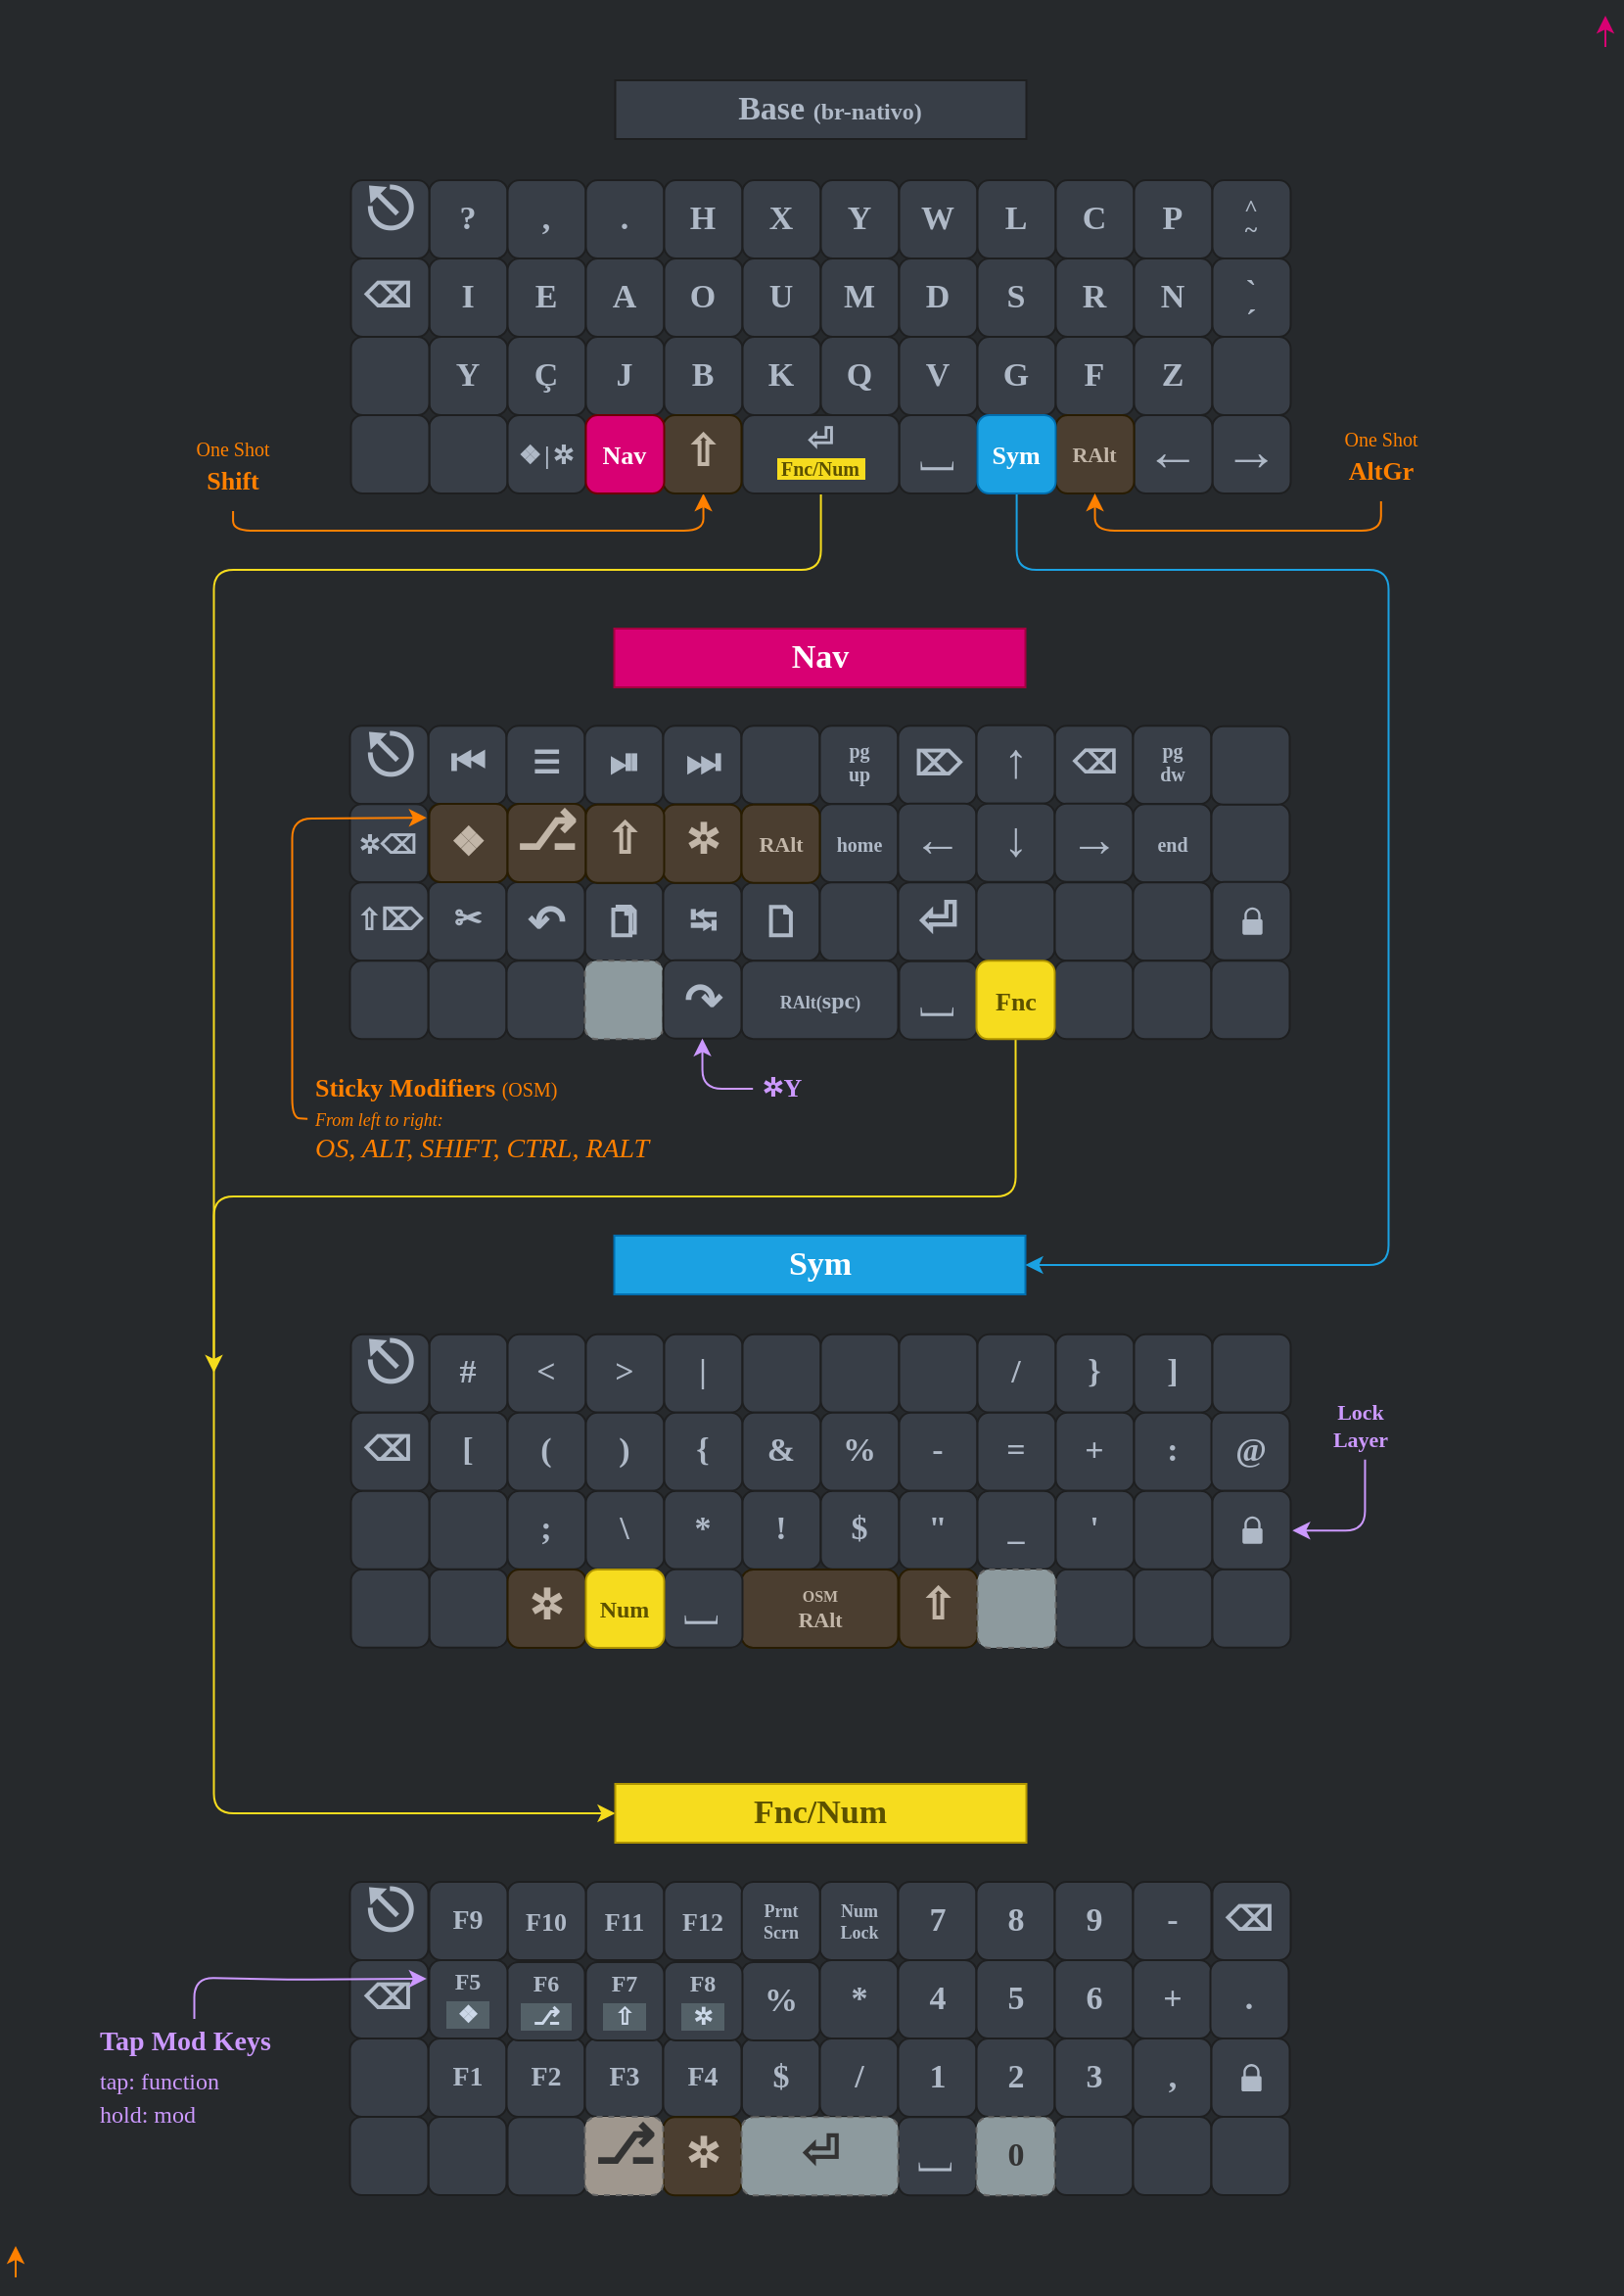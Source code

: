 <mxfile version="20.6.0" type="github" pages="2">
  <diagram id="FzUg_4evW8bTKsdcM-lS" name="Page-1">
    <mxGraphModel dx="2426" dy="1065" grid="0" gridSize="10" guides="1" tooltips="1" connect="1" arrows="1" fold="1" page="1" pageScale="1" pageWidth="827" pageHeight="1169" background="#26292C" math="0" shadow="0">
      <root>
        <mxCell id="0" />
        <mxCell id="1" parent="0" />
        <mxCell id="iwDeJrG9YnzXXPkuRzG3-109" value="Nav" style="rounded=0;whiteSpace=wrap;html=1;fontFamily=Verdana;fontSize=17;fontStyle=1;fillColor=#d80073;strokeColor=#A50040;fontColor=#ffffff;" parent="1" vertex="1">
          <mxGeometry x="313.75" y="320" width="210" height="30" as="geometry" />
        </mxCell>
        <mxCell id="iwDeJrG9YnzXXPkuRzG3-110" value="&lt;b&gt;Sym&lt;/b&gt;" style="rounded=0;whiteSpace=wrap;html=1;fontFamily=Verdana;fontSize=17;fillColor=#1ba1e2;strokeColor=#006EAF;fontStyle=0;fontColor=#ffffff;" parent="1" vertex="1">
          <mxGeometry x="313.75" y="630" width="210" height="30" as="geometry" />
        </mxCell>
        <mxCell id="qOO70KsoDbuKheBEqoZG-35" value="&lt;b&gt;Base &lt;font style=&quot;font-size: 12px;&quot;&gt;(br-nativo)&lt;/font&gt;&lt;/b&gt;" style="rounded=0;whiteSpace=wrap;html=1;fontFamily=Verdana;fontSize=17;fontColor=#AFB9C7;fillColor=#383E47;strokeColor=#1E1F20;spacingRight=-10;" parent="1" vertex="1">
          <mxGeometry x="314.25" y="40" width="210" height="30" as="geometry" />
        </mxCell>
        <mxCell id="qOO70KsoDbuKheBEqoZG-253" style="edgeStyle=orthogonalEdgeStyle;rounded=1;orthogonalLoop=1;jettySize=auto;html=1;exitX=0.5;exitY=1;exitDx=0;exitDy=0;entryX=0;entryY=0.5;entryDx=0;entryDy=0;fontFamily=Verdana;fontSize=14;fontColor=#61A92F;strokeColor=#F6DC1E;fillColor=#e3c800;" parent="1" source="iwDeJrG9YnzXXPkuRzG3-107" target="qOO70KsoDbuKheBEqoZG-187" edge="1">
          <mxGeometry relative="1" as="geometry">
            <mxPoint x="548.245" y="843.142" as="sourcePoint" />
            <Array as="points">
              <mxPoint x="519.25" y="610" />
              <mxPoint x="109.25" y="610" />
              <mxPoint x="109.25" y="925" />
            </Array>
          </mxGeometry>
        </mxCell>
        <mxCell id="qOO70KsoDbuKheBEqoZG-151" value="&lt;div&gt;&lt;b&gt;Sticky Modifiers &lt;/b&gt;&lt;font style=&quot;font-size: 10px;&quot;&gt;(OSM)&lt;/font&gt;&lt;br&gt;&lt;i style=&quot;background-color: initial;&quot;&gt;&lt;font style=&quot;font-size: 9px;&quot;&gt;From left to right:&lt;/font&gt;&lt;br&gt;&lt;/i&gt;&lt;i style=&quot;font-size: 14px; background-color: initial;&quot;&gt;OS, ALT, SHIFT, CTRL, RALT&lt;/i&gt;&lt;i style=&quot;font-size: 14px; background-color: initial;&quot;&gt;&lt;br&gt;&lt;/i&gt;&lt;/div&gt;" style="text;html=1;strokeColor=none;fillColor=none;align=left;verticalAlign=middle;whiteSpace=wrap;rounded=0;shadow=0;glass=0;sketch=0;fontFamily=Verdana;fontSize=13;fontColor=#FF8000;" parent="1" vertex="1">
          <mxGeometry x="158.75" y="540" width="210" height="60" as="geometry" />
        </mxCell>
        <mxCell id="qOO70KsoDbuKheBEqoZG-187" value="&lt;font color=&quot;#5c5100&quot;&gt;Fnc/Num&lt;/font&gt;" style="rounded=0;whiteSpace=wrap;html=1;fontFamily=Verdana;fontSize=17;fontStyle=1;fillColor=#F6DC1E;strokeColor=#B09500;fontColor=#000000;" parent="1" vertex="1">
          <mxGeometry x="314.25" y="910" width="210" height="30" as="geometry" />
        </mxCell>
        <mxCell id="qOO70KsoDbuKheBEqoZG-1" value="?" style="whiteSpace=wrap;html=1;aspect=fixed;fontSize=17;fontFamily=Verdana;fontStyle=1;fontColor=#AFB9C7;fillColor=#383E47;rounded=1;strokeColor=#1E1F20;" parent="1" vertex="1">
          <mxGeometry x="219.25" y="91" width="40" height="40" as="geometry" />
        </mxCell>
        <mxCell id="qOO70KsoDbuKheBEqoZG-2" value="," style="whiteSpace=wrap;html=1;aspect=fixed;fontSize=17;fontFamily=Verdana;fontStyle=1;fontColor=#AFB9C7;fillColor=#383E47;rounded=1;strokeColor=#1E1F20;" parent="1" vertex="1">
          <mxGeometry x="259.25" y="91" width="40" height="40" as="geometry" />
        </mxCell>
        <mxCell id="qOO70KsoDbuKheBEqoZG-3" value="." style="whiteSpace=wrap;html=1;aspect=fixed;fontSize=17;fontFamily=Verdana;fontStyle=1;fontColor=#AFB9C7;fillColor=#383E47;rounded=1;strokeColor=#1E1F20;" parent="1" vertex="1">
          <mxGeometry x="299.25" y="91" width="40" height="40" as="geometry" />
        </mxCell>
        <mxCell id="qOO70KsoDbuKheBEqoZG-4" value="H" style="whiteSpace=wrap;html=1;aspect=fixed;fontSize=17;fontFamily=Verdana;fontStyle=1;fontColor=#AFB9C7;fillColor=#383E47;rounded=1;strokeColor=#1E1F20;" parent="1" vertex="1">
          <mxGeometry x="339.25" y="91" width="40" height="40" as="geometry" />
        </mxCell>
        <mxCell id="qOO70KsoDbuKheBEqoZG-5" value="X" style="whiteSpace=wrap;html=1;aspect=fixed;fontSize=17;fontFamily=Verdana;fontStyle=1;fontColor=#AFB9C7;fillColor=#383E47;rounded=1;strokeColor=#1E1F20;" parent="1" vertex="1">
          <mxGeometry x="379.25" y="91" width="40" height="40" as="geometry" />
        </mxCell>
        <mxCell id="qOO70KsoDbuKheBEqoZG-6" value="I" style="whiteSpace=wrap;html=1;aspect=fixed;fontSize=17;fontFamily=Verdana;fontStyle=1;fontColor=#AFB9C7;fillColor=#383E47;rounded=1;strokeColor=#1E1F20;" parent="1" vertex="1">
          <mxGeometry x="219.25" y="131" width="40" height="40" as="geometry" />
        </mxCell>
        <mxCell id="qOO70KsoDbuKheBEqoZG-7" value="E" style="whiteSpace=wrap;html=1;aspect=fixed;fontSize=17;fontFamily=Verdana;fontStyle=1;fontColor=#AFB9C7;fillColor=#383E47;rounded=1;strokeColor=#1E1F20;" parent="1" vertex="1">
          <mxGeometry x="259.25" y="131" width="40" height="40" as="geometry" />
        </mxCell>
        <mxCell id="qOO70KsoDbuKheBEqoZG-8" value="A" style="whiteSpace=wrap;html=1;aspect=fixed;fontSize=17;fontFamily=Verdana;fontStyle=1;fontColor=#AFB9C7;fillColor=#383E47;rounded=1;strokeColor=#1E1F20;" parent="1" vertex="1">
          <mxGeometry x="299.25" y="131" width="40" height="40" as="geometry" />
        </mxCell>
        <mxCell id="qOO70KsoDbuKheBEqoZG-9" value="O" style="whiteSpace=wrap;html=1;aspect=fixed;fontSize=17;fontFamily=Verdana;fontStyle=1;fontColor=#AFB9C7;fillColor=#383E47;rounded=1;strokeColor=#1E1F20;" parent="1" vertex="1">
          <mxGeometry x="339.25" y="131" width="40" height="40" as="geometry" />
        </mxCell>
        <mxCell id="qOO70KsoDbuKheBEqoZG-10" value="U" style="whiteSpace=wrap;html=1;aspect=fixed;fontSize=17;fontFamily=Verdana;fontStyle=1;fontColor=#AFB9C7;fillColor=#383E47;rounded=1;strokeColor=#1E1F20;" parent="1" vertex="1">
          <mxGeometry x="379.25" y="131" width="40" height="40" as="geometry" />
        </mxCell>
        <mxCell id="qOO70KsoDbuKheBEqoZG-11" value="Y" style="whiteSpace=wrap;html=1;aspect=fixed;fontSize=17;fontFamily=Verdana;fontStyle=1;fontColor=#AFB9C7;fillColor=#383E47;rounded=1;strokeColor=#1E1F20;" parent="1" vertex="1">
          <mxGeometry x="219.25" y="171" width="40" height="40" as="geometry" />
        </mxCell>
        <mxCell id="qOO70KsoDbuKheBEqoZG-12" value="Ç" style="whiteSpace=wrap;html=1;aspect=fixed;fontSize=17;fontFamily=Verdana;fontStyle=1;fontColor=#AFB9C7;fillColor=#383E47;rounded=1;strokeColor=#1E1F20;" parent="1" vertex="1">
          <mxGeometry x="259.25" y="171" width="40" height="40" as="geometry" />
        </mxCell>
        <mxCell id="qOO70KsoDbuKheBEqoZG-13" value="J" style="whiteSpace=wrap;html=1;aspect=fixed;fontSize=17;fontFamily=Verdana;fontStyle=1;fontColor=#AFB9C7;fillColor=#383E47;rounded=1;strokeColor=#1E1F20;" parent="1" vertex="1">
          <mxGeometry x="299.25" y="171" width="40" height="40" as="geometry" />
        </mxCell>
        <mxCell id="qOO70KsoDbuKheBEqoZG-14" value="B" style="whiteSpace=wrap;html=1;aspect=fixed;fontSize=17;fontFamily=Verdana;fontStyle=1;fontColor=#AFB9C7;fillColor=#383E47;rounded=1;strokeColor=#1E1F20;" parent="1" vertex="1">
          <mxGeometry x="339.25" y="171" width="40" height="40" as="geometry" />
        </mxCell>
        <mxCell id="qOO70KsoDbuKheBEqoZG-15" value="K" style="whiteSpace=wrap;html=1;aspect=fixed;fontSize=17;fontFamily=Verdana;fontStyle=1;fontColor=#AFB9C7;fillColor=#383E47;rounded=1;strokeColor=#1E1F20;" parent="1" vertex="1">
          <mxGeometry x="379.25" y="171" width="40" height="40" as="geometry" />
        </mxCell>
        <mxCell id="qOO70KsoDbuKheBEqoZG-18" value="Y" style="whiteSpace=wrap;html=1;aspect=fixed;fontSize=17;fontFamily=Verdana;fontStyle=1;fontColor=#AFB9C7;fillColor=#383E47;rounded=1;strokeColor=#1E1F20;" parent="1" vertex="1">
          <mxGeometry x="419.25" y="91" width="40" height="40" as="geometry" />
        </mxCell>
        <mxCell id="qOO70KsoDbuKheBEqoZG-19" value="W&lt;br&gt;" style="whiteSpace=wrap;html=1;aspect=fixed;fontSize=17;fontFamily=Verdana;fontStyle=1;fontColor=#AFB9C7;fillColor=#383E47;rounded=1;strokeColor=#1E1F20;" parent="1" vertex="1">
          <mxGeometry x="459.25" y="91" width="40" height="40" as="geometry" />
        </mxCell>
        <mxCell id="qOO70KsoDbuKheBEqoZG-20" value="L" style="whiteSpace=wrap;html=1;aspect=fixed;fontSize=17;fontFamily=Verdana;fontStyle=1;fontColor=#AFB9C7;fillColor=#383E47;rounded=1;strokeColor=#1E1F20;" parent="1" vertex="1">
          <mxGeometry x="499.25" y="91" width="40" height="40" as="geometry" />
        </mxCell>
        <mxCell id="qOO70KsoDbuKheBEqoZG-21" value="C" style="whiteSpace=wrap;html=1;aspect=fixed;fontSize=17;fontFamily=Verdana;fontStyle=1;fontColor=#AFB9C7;fillColor=#383E47;rounded=1;strokeColor=#1E1F20;" parent="1" vertex="1">
          <mxGeometry x="539.25" y="91" width="40" height="40" as="geometry" />
        </mxCell>
        <mxCell id="qOO70KsoDbuKheBEqoZG-22" value="P" style="whiteSpace=wrap;html=1;aspect=fixed;fontSize=17;fontFamily=Verdana;fontStyle=1;fontColor=#AFB9C7;fillColor=#383E47;rounded=1;strokeColor=#1E1F20;" parent="1" vertex="1">
          <mxGeometry x="579.25" y="91" width="40" height="40" as="geometry" />
        </mxCell>
        <mxCell id="qOO70KsoDbuKheBEqoZG-23" value="M" style="whiteSpace=wrap;html=1;aspect=fixed;fontSize=17;fontFamily=Verdana;fontStyle=1;fontColor=#AFB9C7;fillColor=#383E47;rounded=1;strokeColor=#1E1F20;" parent="1" vertex="1">
          <mxGeometry x="419.25" y="131" width="40" height="40" as="geometry" />
        </mxCell>
        <mxCell id="qOO70KsoDbuKheBEqoZG-24" value="D" style="whiteSpace=wrap;html=1;aspect=fixed;fontSize=17;fontFamily=Verdana;fontStyle=1;fontColor=#AFB9C7;fillColor=#383E47;rounded=1;strokeColor=#1E1F20;" parent="1" vertex="1">
          <mxGeometry x="459.25" y="131" width="40" height="40" as="geometry" />
        </mxCell>
        <mxCell id="qOO70KsoDbuKheBEqoZG-25" value="S" style="whiteSpace=wrap;html=1;aspect=fixed;fontSize=17;fontFamily=Verdana;fontStyle=1;fontColor=#AFB9C7;fillColor=#383E47;rounded=1;strokeColor=#1E1F20;" parent="1" vertex="1">
          <mxGeometry x="499.25" y="131" width="40" height="40" as="geometry" />
        </mxCell>
        <mxCell id="qOO70KsoDbuKheBEqoZG-26" value="R" style="whiteSpace=wrap;html=1;aspect=fixed;fontSize=17;fontFamily=Verdana;fontStyle=1;fontColor=#AFB9C7;fillColor=#383E47;rounded=1;strokeColor=#1E1F20;" parent="1" vertex="1">
          <mxGeometry x="539.25" y="131" width="40" height="40" as="geometry" />
        </mxCell>
        <mxCell id="qOO70KsoDbuKheBEqoZG-27" value="N" style="whiteSpace=wrap;html=1;aspect=fixed;fontSize=17;fontFamily=Verdana;fontStyle=1;fontColor=#AFB9C7;fillColor=#383E47;rounded=1;strokeColor=#1E1F20;" parent="1" vertex="1">
          <mxGeometry x="579.25" y="131" width="40" height="40" as="geometry" />
        </mxCell>
        <mxCell id="qOO70KsoDbuKheBEqoZG-28" value="Q" style="whiteSpace=wrap;html=1;aspect=fixed;fontSize=17;fontFamily=Verdana;fontStyle=1;fontColor=#AFB9C7;fillColor=#383E47;rounded=1;strokeColor=#1E1F20;" parent="1" vertex="1">
          <mxGeometry x="419.25" y="171" width="40" height="40" as="geometry" />
        </mxCell>
        <mxCell id="qOO70KsoDbuKheBEqoZG-29" value="V" style="whiteSpace=wrap;html=1;aspect=fixed;fontSize=17;fontFamily=Verdana;fontStyle=1;fontColor=#AFB9C7;fillColor=#383E47;rounded=1;strokeColor=#1E1F20;" parent="1" vertex="1">
          <mxGeometry x="459.25" y="171" width="40" height="40" as="geometry" />
        </mxCell>
        <mxCell id="qOO70KsoDbuKheBEqoZG-30" value="G" style="whiteSpace=wrap;html=1;aspect=fixed;fontSize=17;fontFamily=Verdana;fontStyle=1;fontColor=#AFB9C7;fillColor=#383E47;rounded=1;strokeColor=#1E1F20;" parent="1" vertex="1">
          <mxGeometry x="499.25" y="171" width="40" height="40" as="geometry" />
        </mxCell>
        <mxCell id="qOO70KsoDbuKheBEqoZG-31" value="F" style="whiteSpace=wrap;html=1;aspect=fixed;fontSize=17;fontFamily=Verdana;fontStyle=1;fontColor=#AFB9C7;fillColor=#383E47;rounded=1;strokeColor=#1E1F20;" parent="1" vertex="1">
          <mxGeometry x="539.25" y="171" width="40" height="40" as="geometry" />
        </mxCell>
        <mxCell id="qOO70KsoDbuKheBEqoZG-32" value="Z" style="whiteSpace=wrap;html=1;aspect=fixed;fontSize=17;fontFamily=Verdana;fontStyle=1;fontColor=#AFB9C7;fillColor=#383E47;rounded=1;strokeColor=#1E1F20;" parent="1" vertex="1">
          <mxGeometry x="579.25" y="171" width="40" height="40" as="geometry" />
        </mxCell>
        <mxCell id="qOO70KsoDbuKheBEqoZG-33" value="[" style="whiteSpace=wrap;html=1;aspect=fixed;rotation=0;fontSize=20;fontFamily=Verdana;fontStyle=0;fontColor=#AFB9C7;fillColor=#383E47;rounded=1;strokeColor=#1E1F20;horizontal=0;spacingLeft=-12;spacingTop=-6;" parent="1" vertex="1">
          <mxGeometry x="459.25" y="211" width="40" height="40" as="geometry" />
        </mxCell>
        <mxCell id="gDNsKO5x_6u3mnAIkDh--76" value="" style="edgeStyle=orthogonalEdgeStyle;rounded=1;orthogonalLoop=1;jettySize=auto;html=1;fontSize=14;fontColor=#61A92F;fontFamily=Verdana;strokeColor=#F6DC1E;fillColor=#e3c800;" parent="1" source="iwDeJrG9YnzXXPkuRzG3-3" edge="1">
          <mxGeometry relative="1" as="geometry">
            <mxPoint x="109.25" y="700" as="targetPoint" />
            <Array as="points">
              <mxPoint x="419.25" y="290" />
              <mxPoint x="109.25" y="290" />
              <mxPoint x="109.25" y="700" />
            </Array>
          </mxGeometry>
        </mxCell>
        <mxCell id="iwDeJrG9YnzXXPkuRzG3-3" value="&lt;p style=&quot;line-height: 0%;&quot;&gt;&lt;font style=&quot;font-size: 16px;&quot;&gt;⏎&lt;/font&gt;&lt;br&gt;&lt;/p&gt;&lt;div style=&quot;line-height: 40%; font-size: 10px;&quot;&gt;&lt;font color=&quot;#1f1f1f&quot; style=&quot;font-size: 10px; background-color: rgb(246, 220, 30);&quot;&gt;&amp;nbsp;&lt;/font&gt;&lt;font color=&quot;#5c5100&quot; style=&quot;font-size: 10px; background-color: rgb(246, 220, 30);&quot;&gt;Fnc/Num&lt;/font&gt;&lt;font color=&quot;#1f1f1f&quot; style=&quot;font-size: 10px; background-color: rgb(246, 220, 30);&quot;&gt;&amp;nbsp;&lt;/font&gt;&lt;br&gt;&lt;/div&gt;&lt;p&gt;&lt;/p&gt;" style="whiteSpace=wrap;html=1;rotation=0;fontSize=12;fontFamily=Verdana;fontStyle=1;fontColor=#AFB9C7;fillColor=#383E47;rounded=1;spacingBottom=-1;strokeColor=#1E1F20;" parent="1" vertex="1">
          <mxGeometry x="379.25" y="211" width="80" height="40" as="geometry" />
        </mxCell>
        <mxCell id="iwDeJrG9YnzXXPkuRzG3-5" value="" style="whiteSpace=wrap;html=1;aspect=fixed;fontSize=17;fontFamily=Verdana;fontStyle=1;fontColor=#AFB9C7;fillColor=#383E47;rounded=1;strokeColor=#1E1F20;" parent="1" vertex="1">
          <mxGeometry x="219.25" y="211" width="40" height="40" as="geometry" />
        </mxCell>
        <mxCell id="iwDeJrG9YnzXXPkuRzG3-7" value="⎋" style="whiteSpace=wrap;html=1;aspect=fixed;fontSize=30;fontFamily=Verdana;fontStyle=1;fontColor=#AFB9C7;fillColor=#383E47;rounded=1;spacingTop=-12;strokeColor=#1E1F20;" parent="1" vertex="1">
          <mxGeometry x="179.25" y="91" width="40" height="40" as="geometry" />
        </mxCell>
        <mxCell id="iwDeJrG9YnzXXPkuRzG3-8" value="⌫" style="whiteSpace=wrap;html=1;aspect=fixed;fontSize=17;fontFamily=Verdana;fontStyle=1;fontColor=#AFB9C7;fillColor=#383E47;rounded=1;spacingLeft=-2;strokeColor=#1E1F20;" parent="1" vertex="1">
          <mxGeometry x="179.25" y="131" width="40" height="40" as="geometry" />
        </mxCell>
        <mxCell id="iwDeJrG9YnzXXPkuRzG3-9" value="" style="whiteSpace=wrap;html=1;aspect=fixed;fontSize=17;fontFamily=Verdana;fontStyle=1;fontColor=#AFB9C7;fillColor=#383E47;rounded=1;strokeColor=#1E1F20;" parent="1" vertex="1">
          <mxGeometry x="179.25" y="171" width="40" height="40" as="geometry" />
        </mxCell>
        <mxCell id="iwDeJrG9YnzXXPkuRzG3-10" value="" style="whiteSpace=wrap;html=1;aspect=fixed;fontSize=17;fontFamily=Verdana;fontStyle=1;fontColor=#AFB9C7;fillColor=#383E47;rounded=1;strokeColor=#1E1F20;" parent="1" vertex="1">
          <mxGeometry x="179.25" y="211" width="40" height="40" as="geometry" />
        </mxCell>
        <mxCell id="iwDeJrG9YnzXXPkuRzG3-13" value="&lt;p style=&quot;line-height: 90%; font-size: 12px;&quot;&gt;^&lt;br style=&quot;font-size: 12px;&quot;&gt;~&lt;/p&gt;" style="whiteSpace=wrap;html=1;aspect=fixed;fontSize=12;fontFamily=Verdana;fontStyle=1;fontColor=#AFB9C7;fillColor=#383E47;rounded=1;spacingTop=-2;strokeColor=#1E1F20;" parent="1" vertex="1">
          <mxGeometry x="619.25" y="91" width="40" height="40" as="geometry" />
        </mxCell>
        <mxCell id="iwDeJrG9YnzXXPkuRzG3-119" value="" style="edgeStyle=orthogonalEdgeStyle;rounded=1;orthogonalLoop=1;jettySize=auto;html=1;fontSize=14;fontColor=#9933FF;fontFamily=Verdana;strokeColor=#1BA1E2;fillColor=#1ba1e2;entryX=1;entryY=0.5;entryDx=0;entryDy=0;" parent="1" source="qOO70KsoDbuKheBEqoZG-34" target="iwDeJrG9YnzXXPkuRzG3-110" edge="1">
          <mxGeometry relative="1" as="geometry">
            <mxPoint x="279.25" y="640" as="targetPoint" />
            <Array as="points">
              <mxPoint x="519.25" y="290" />
              <mxPoint x="709.25" y="290" />
              <mxPoint x="709.25" y="645" />
            </Array>
          </mxGeometry>
        </mxCell>
        <mxCell id="iwDeJrG9YnzXXPkuRzG3-15" value="" style="whiteSpace=wrap;html=1;aspect=fixed;fontSize=17;fontFamily=Verdana;fontStyle=1;fontColor=#AFB9C7;fillColor=#383E47;rounded=1;glass=0;strokeColor=#1E1F20;" parent="1" vertex="1">
          <mxGeometry x="619.25" y="171" width="40" height="40" as="geometry" />
        </mxCell>
        <mxCell id="iwDeJrG9YnzXXPkuRzG3-17" value="&lt;p style=&quot;line-height: 90%; font-size: 16px;&quot;&gt;`&lt;br style=&quot;font-size: 16px;&quot;&gt;´&lt;/p&gt;" style="whiteSpace=wrap;html=1;aspect=fixed;fontSize=16;fontFamily=Verdana;fontStyle=1;fontColor=#AFB9C7;fillColor=#383E47;rounded=1;spacingBottom=-7;strokeColor=#1E1F20;" parent="1" vertex="1">
          <mxGeometry x="619.25" y="131" width="40" height="40" as="geometry" />
        </mxCell>
        <mxCell id="iwDeJrG9YnzXXPkuRzG3-18" value="⏮" style="whiteSpace=wrap;html=1;aspect=fixed;fontSize=20;fontFamily=Verdana;fontStyle=1;fontColor=#AFB9C7;fillColor=#383E47;rounded=1;spacingTop=-6;strokeColor=#1E1F20;" parent="1" vertex="1">
          <mxGeometry x="218.75" y="369.66" width="40" height="40" as="geometry" />
        </mxCell>
        <mxCell id="iwDeJrG9YnzXXPkuRzG3-19" value="☰" style="whiteSpace=wrap;html=1;aspect=fixed;fontSize=16;fontFamily=Verdana;fontStyle=1;fontColor=#AFB9C7;fillColor=#383E47;rounded=1;spacingTop=-4;strokeColor=#1E1F20;" parent="1" vertex="1">
          <mxGeometry x="258.75" y="369.66" width="40" height="40" as="geometry" />
        </mxCell>
        <mxCell id="iwDeJrG9YnzXXPkuRzG3-20" value="⏯" style="whiteSpace=wrap;html=1;aspect=fixed;fontSize=20;fontFamily=Verdana;fontStyle=1;fontColor=#AFB9C7;fillColor=#383E47;rounded=1;spacingTop=-6;strokeColor=#1E1F20;" parent="1" vertex="1">
          <mxGeometry x="298.75" y="369.66" width="40" height="40" as="geometry" />
        </mxCell>
        <mxCell id="iwDeJrG9YnzXXPkuRzG3-21" value="⏭" style="whiteSpace=wrap;html=1;aspect=fixed;fontSize=20;fontFamily=Verdana;fontStyle=1;fontColor=#AFB9C7;fillColor=#383E47;rounded=1;spacingTop=-6;strokeColor=#1E1F20;" parent="1" vertex="1">
          <mxGeometry x="338.75" y="369.66" width="40" height="40" as="geometry" />
        </mxCell>
        <mxCell id="iwDeJrG9YnzXXPkuRzG3-22" value="" style="whiteSpace=wrap;html=1;aspect=fixed;fontSize=17;fontFamily=Verdana;fontStyle=1;fontColor=#AFB9C7;fillColor=#383E47;rounded=1;strokeColor=#1E1F20;" parent="1" vertex="1">
          <mxGeometry x="378.75" y="369.66" width="40" height="40" as="geometry" />
        </mxCell>
        <mxCell id="iwDeJrG9YnzXXPkuRzG3-29" value="✂" style="whiteSpace=wrap;html=1;aspect=fixed;fontSize=17;fontFamily=Verdana;fontStyle=1;fontColor=#AFB9C7;fillColor=#383E47;rounded=1;strokeColor=#1E1F20;" parent="1" vertex="1">
          <mxGeometry x="218.75" y="449.32" width="40" height="40" as="geometry" />
        </mxCell>
        <mxCell id="iwDeJrG9YnzXXPkuRzG3-30" value="" style="whiteSpace=wrap;html=1;aspect=fixed;fontSize=17;fontFamily=Verdana;fontStyle=1;fontColor=#AFB9C7;fillColor=#383E47;rounded=1;strokeColor=#1E1F20;" parent="1" vertex="1">
          <mxGeometry x="298.75" y="449.66" width="40" height="40" as="geometry" />
        </mxCell>
        <mxCell id="iwDeJrG9YnzXXPkuRzG3-31" value="" style="whiteSpace=wrap;html=1;aspect=fixed;fontSize=17;fontFamily=Verdana;fontStyle=1;fontColor=#AFB9C7;fillColor=#383E47;rounded=1;strokeColor=#1E1F20;" parent="1" vertex="1">
          <mxGeometry x="378.75" y="449.66" width="40" height="40" as="geometry" />
        </mxCell>
        <mxCell id="iwDeJrG9YnzXXPkuRzG3-32" value="↶" style="whiteSpace=wrap;html=1;aspect=fixed;fontSize=23;fontFamily=Verdana;fontStyle=1;fontColor=#AFB9C7;fillColor=#383E47;rounded=1;spacingBottom=-1;strokeColor=#1E1F20;" parent="1" vertex="1">
          <mxGeometry x="258.75" y="449.32" width="40" height="40" as="geometry" />
        </mxCell>
        <mxCell id="iwDeJrG9YnzXXPkuRzG3-34" value="pg&lt;br&gt;up" style="whiteSpace=wrap;html=1;aspect=fixed;fontSize=10;fontFamily=Verdana;fontStyle=1;fontColor=#AFB9C7;fillColor=#383E47;rounded=1;spacingTop=-4;strokeColor=#1E1F20;" parent="1" vertex="1">
          <mxGeometry x="418.75" y="369.66" width="40" height="40" as="geometry" />
        </mxCell>
        <mxCell id="iwDeJrG9YnzXXPkuRzG3-37" value="⌫" style="whiteSpace=wrap;html=1;aspect=fixed;fontSize=16;fontFamily=Verdana;fontStyle=1;fontColor=#AFB9C7;fillColor=#383E47;rounded=1;spacingTop=-4;strokeColor=#1E1F20;" parent="1" vertex="1">
          <mxGeometry x="538.75" y="369.66" width="40" height="40" as="geometry" />
        </mxCell>
        <mxCell id="iwDeJrG9YnzXXPkuRzG3-38" value="pg&lt;br style=&quot;font-size: 10px;&quot;&gt;dw" style="whiteSpace=wrap;html=1;aspect=fixed;fontSize=10;fontFamily=Verdana;fontStyle=1;fontColor=#AFB9C7;fillColor=#383E47;rounded=1;spacingTop=-4;strokeColor=#1E1F20;" parent="1" vertex="1">
          <mxGeometry x="578.75" y="369.66" width="40" height="40" as="geometry" />
        </mxCell>
        <mxCell id="iwDeJrG9YnzXXPkuRzG3-39" value="home" style="whiteSpace=wrap;html=1;aspect=fixed;fontSize=10;fontFamily=Verdana;fontStyle=1;fontColor=#AFB9C7;fillColor=#383E47;rounded=1;strokeColor=#1E1F20;spacingTop=-1;spacingBottom=-1;" parent="1" vertex="1">
          <mxGeometry x="418.75" y="409.66" width="40" height="40" as="geometry" />
        </mxCell>
        <mxCell id="iwDeJrG9YnzXXPkuRzG3-43" value="end" style="whiteSpace=wrap;html=1;aspect=fixed;fontSize=10;fontFamily=Verdana;fontStyle=1;fontColor=#AFB9C7;fillColor=#383E47;rounded=1;strokeColor=#1E1F20;spacingBottom=-1;" parent="1" vertex="1">
          <mxGeometry x="578.75" y="409.66" width="40" height="40" as="geometry" />
        </mxCell>
        <mxCell id="iwDeJrG9YnzXXPkuRzG3-44" value="" style="whiteSpace=wrap;html=1;aspect=fixed;fontSize=15;fontFamily=Verdana;fontStyle=1;fontColor=#AFB9C7;fillColor=#383E47;rounded=1;spacingTop=-3;spacingLeft=-1;strokeColor=#1E1F20;" parent="1" vertex="1">
          <mxGeometry x="418.75" y="449.66" width="40" height="40" as="geometry" />
        </mxCell>
        <mxCell id="iwDeJrG9YnzXXPkuRzG3-45" value="&lt;p style=&quot;line-height: 6px; font-size: 24px;&quot;&gt;&lt;font style=&quot;font-size: 24px;&quot;&gt;⏎&lt;/font&gt;&lt;/p&gt;" style="whiteSpace=wrap;html=1;aspect=fixed;fontSize=24;fontFamily=Verdana;fontStyle=1;fontColor=#AFB9C7;fillColor=#383E47;rounded=1;spacingTop=-3;strokeColor=#1E1F20;" parent="1" vertex="1">
          <mxGeometry x="458.75" y="449.66" width="40" height="40" as="geometry" />
        </mxCell>
        <mxCell id="iwDeJrG9YnzXXPkuRzG3-46" value="" style="whiteSpace=wrap;html=1;aspect=fixed;fontSize=19;fontFamily=Verdana;fontStyle=1;fontColor=#AFB9C7;fillColor=#383E47;rounded=1;strokeColor=#1E1F20;" parent="1" vertex="1">
          <mxGeometry x="498.75" y="449.66" width="40" height="40" as="geometry" />
        </mxCell>
        <mxCell id="iwDeJrG9YnzXXPkuRzG3-47" value="" style="whiteSpace=wrap;html=1;aspect=fixed;fontSize=17;fontFamily=Verdana;fontStyle=1;fontColor=#AFB9C7;fillColor=#383E47;rounded=1;strokeColor=#1E1F20;" parent="1" vertex="1">
          <mxGeometry x="538.75" y="449.66" width="40" height="40" as="geometry" />
        </mxCell>
        <mxCell id="iwDeJrG9YnzXXPkuRzG3-48" value="" style="whiteSpace=wrap;html=1;aspect=fixed;fontSize=17;fontFamily=Verdana;fontStyle=1;fontColor=#AFB9C7;fillColor=#383E47;rounded=1;strokeColor=#1E1F20;" parent="1" vertex="1">
          <mxGeometry x="578.75" y="449.66" width="40" height="40" as="geometry" />
        </mxCell>
        <mxCell id="iwDeJrG9YnzXXPkuRzG3-51" value="" style="whiteSpace=wrap;html=1;aspect=fixed;fontSize=17;fontFamily=Verdana;fontStyle=1;fontColor=#AFB9C7;fillColor=#383E47;rounded=1;strokeColor=#1E1F20;" parent="1" vertex="1">
          <mxGeometry x="218.75" y="489.66" width="40" height="40" as="geometry" />
        </mxCell>
        <mxCell id="iwDeJrG9YnzXXPkuRzG3-52" value="" style="whiteSpace=wrap;html=1;aspect=fixed;fontSize=17;fontFamily=Verdana;fontStyle=1;fontColor=#AFB9C7;fillColor=#383E47;rounded=1;strokeColor=#1E1F20;" parent="1" vertex="1">
          <mxGeometry x="258.75" y="489.66" width="40" height="40" as="geometry" />
        </mxCell>
        <mxCell id="iwDeJrG9YnzXXPkuRzG3-53" value="⎋" style="whiteSpace=wrap;html=1;aspect=fixed;fontSize=30;fontFamily=Verdana;fontStyle=1;fontColor=#AFB9C7;fillColor=#383E47;rounded=1;spacingTop=-12;strokeColor=#1E1F20;" parent="1" vertex="1">
          <mxGeometry x="178.75" y="369.66" width="40" height="40" as="geometry" />
        </mxCell>
        <mxCell id="iwDeJrG9YnzXXPkuRzG3-54" value="✲⌫" style="whiteSpace=wrap;html=1;aspect=fixed;fontSize=13;fontFamily=Verdana;fontStyle=1;fontColor=#AFB9C7;fillColor=#383E47;rounded=1;spacingLeft=-2;strokeColor=#1E1F20;" parent="1" vertex="1">
          <mxGeometry x="178.75" y="409.66" width="40" height="40" as="geometry" />
        </mxCell>
        <mxCell id="iwDeJrG9YnzXXPkuRzG3-55" value="⇧⌦" style="whiteSpace=wrap;html=1;aspect=fixed;fontSize=15;fontFamily=Verdana;fontStyle=1;fontColor=#AFB9C7;fillColor=#383E47;rounded=1;spacingTop=-4;strokeColor=#1E1F20;" parent="1" vertex="1">
          <mxGeometry x="178.75" y="449.66" width="40" height="40" as="geometry" />
        </mxCell>
        <mxCell id="iwDeJrG9YnzXXPkuRzG3-56" value="" style="whiteSpace=wrap;html=1;aspect=fixed;fontSize=17;fontFamily=Verdana;fontStyle=1;fontColor=#AFB9C7;fillColor=#383E47;rounded=1;strokeColor=#1E1F20;" parent="1" vertex="1">
          <mxGeometry x="178.75" y="489.66" width="40" height="40" as="geometry" />
        </mxCell>
        <mxCell id="iwDeJrG9YnzXXPkuRzG3-57" value="" style="whiteSpace=wrap;html=1;aspect=fixed;fontSize=17;fontFamily=Verdana;fontStyle=1;fontColor=#AFB9C7;fillColor=#383E47;rounded=1;strokeColor=#1E1F20;" parent="1" vertex="1">
          <mxGeometry x="538.75" y="489.66" width="40" height="40" as="geometry" />
        </mxCell>
        <mxCell id="iwDeJrG9YnzXXPkuRzG3-58" value="" style="whiteSpace=wrap;html=1;aspect=fixed;fontSize=17;fontFamily=Verdana;fontStyle=1;fontColor=#AFB9C7;fillColor=#383E47;rounded=1;strokeColor=#1E1F20;" parent="1" vertex="1">
          <mxGeometry x="578.75" y="489.66" width="40" height="40" as="geometry" />
        </mxCell>
        <mxCell id="iwDeJrG9YnzXXPkuRzG3-62" value="" style="whiteSpace=wrap;html=1;aspect=fixed;fontSize=17;fontFamily=Verdana;fontStyle=1;fontColor=#AFB9C7;fillColor=#383E47;rounded=1;strokeColor=#1E1F20;" parent="1" vertex="1">
          <mxGeometry x="618.75" y="489.66" width="40" height="40" as="geometry" />
        </mxCell>
        <mxCell id="iwDeJrG9YnzXXPkuRzG3-63" value="&lt;p style=&quot;line-height: 90%; font-size: 16px;&quot;&gt;&lt;br&gt;&lt;/p&gt;" style="whiteSpace=wrap;html=1;aspect=fixed;fontSize=16;fontFamily=Verdana;fontStyle=1;fontColor=#AFB9C7;fillColor=#383E47;rounded=1;spacingBottom=-7;strokeColor=#1E1F20;" parent="1" vertex="1">
          <mxGeometry x="618.75" y="409.66" width="40" height="40" as="geometry" />
        </mxCell>
        <mxCell id="iwDeJrG9YnzXXPkuRzG3-65" value="&lt;p style=&quot;line-height: 50%;&quot;&gt;&lt;font style=&quot;font-size: 9px;&quot;&gt;RAlt(&lt;/font&gt;&lt;font style=&quot;font-size: 12px;&quot;&gt;spc&lt;/font&gt;&lt;span style=&quot;font-size: 9px;&quot;&gt;)&lt;/span&gt;&lt;br style=&quot;font-size: 9px;&quot;&gt;&lt;/p&gt;&lt;p style=&quot;font-size: 9px;&quot;&gt;&lt;/p&gt;" style="whiteSpace=wrap;html=1;rotation=0;fontSize=9;fontFamily=Verdana;fontStyle=1;fontColor=#AFB9C7;fillColor=#383E47;rounded=1;strokeColor=#1E1F20;" parent="1" vertex="1">
          <mxGeometry x="378.75" y="489.66" width="80" height="40" as="geometry" />
        </mxCell>
        <mxCell id="iwDeJrG9YnzXXPkuRzG3-83" value="" style="html=1;verticalLabelPosition=bottom;align=center;labelBackgroundColor=#ffffff;verticalAlign=top;strokeWidth=2;strokeColor=#AFB9C7;shadow=0;dashed=0;shape=mxgraph.ios7.icons.document;rounded=1;glass=0;sketch=0;fillStyle=solid;fontSize=5;fontColor=#A63AC7;fillColor=none;" parent="1" vertex="1">
          <mxGeometry x="393.8" y="462.16" width="10.15" height="14.5" as="geometry" />
        </mxCell>
        <mxCell id="iwDeJrG9YnzXXPkuRzG3-84" value="" style="html=1;verticalLabelPosition=bottom;align=center;labelBackgroundColor=#ffffff;verticalAlign=top;strokeWidth=2;strokeColor=#AFB9C7;shadow=0;dashed=0;shape=mxgraph.ios7.icons.documents;rounded=1;glass=0;sketch=0;fillStyle=solid;fontSize=5;fontColor=#A63AC7;fillColor=none;" parent="1" vertex="1">
          <mxGeometry x="313.25" y="461.99" width="11" height="14.67" as="geometry" />
        </mxCell>
        <mxCell id="qOO70KsoDbuKheBEqoZG-69" value="" style="whiteSpace=wrap;html=1;aspect=fixed;rotation=0;fontSize=17;fontFamily=Verdana;fontStyle=1;fontColor=#333333;fillColor=#8D9A9E;strokeColor=#666666;shadow=0;sketch=0;rounded=1;glass=0;dashed=1;fillStyle=auto;" parent="1" vertex="1">
          <mxGeometry x="298.75" y="489.66" width="40" height="40" as="geometry" />
        </mxCell>
        <mxCell id="iwDeJrG9YnzXXPkuRzG3-105" value="⌦" style="whiteSpace=wrap;html=1;aspect=fixed;fontSize=17;fontFamily=Verdana;fontStyle=1;fontColor=#AFB9C7;fillColor=#383E47;rounded=1;strokeColor=#1E1F20;" parent="1" vertex="1">
          <mxGeometry x="458.75" y="369.66" width="40" height="40" as="geometry" />
        </mxCell>
        <mxCell id="qOO70KsoDbuKheBEqoZG-152" value="" style="endArrow=classic;html=1;fontFamily=Verdana;fontSize=13;fontColor=#FF8000;rounded=1;strokeColor=#FF8000;entryX=-0.02;entryY=0.178;entryDx=0;entryDy=0;entryPerimeter=0;exitX=-0.008;exitY=0.506;exitDx=0;exitDy=0;exitPerimeter=0;" parent="1" source="qOO70KsoDbuKheBEqoZG-151" target="iwDeJrG9YnzXXPkuRzG3-112" edge="1">
          <mxGeometry width="50" height="50" relative="1" as="geometry">
            <mxPoint x="169.25" y="570" as="sourcePoint" />
            <mxPoint x="175.75" y="408" as="targetPoint" />
            <Array as="points">
              <mxPoint x="149.25" y="570" />
              <mxPoint x="149.25" y="480" />
              <mxPoint x="149.25" y="417" />
            </Array>
          </mxGeometry>
        </mxCell>
        <mxCell id="iwDeJrG9YnzXXPkuRzG3-123" value="" style="edgeStyle=orthogonalEdgeStyle;rounded=1;orthogonalLoop=1;jettySize=auto;html=1;fontSize=14;fontColor=#FF8000;entryX=0.5;entryY=1;entryDx=0;entryDy=0;fontFamily=Verdana;strokeColor=#FF8000;fillColor=#1ba1e2;" parent="1" source="iwDeJrG9YnzXXPkuRzG3-122" edge="1">
          <mxGeometry relative="1" as="geometry">
            <mxPoint x="359.25" y="251" as="targetPoint" />
            <Array as="points">
              <mxPoint x="359.25" y="270" />
            </Array>
          </mxGeometry>
        </mxCell>
        <mxCell id="iwDeJrG9YnzXXPkuRzG3-122" value="&lt;font style=&quot;font-size: 10px;&quot;&gt;One Shot&lt;/font&gt;&lt;br&gt;&lt;font size=&quot;1&quot; style=&quot;&quot;&gt;&lt;b style=&quot;font-size: 13px;&quot;&gt;Shift&lt;/b&gt;&lt;/font&gt;" style="text;html=1;align=center;verticalAlign=middle;whiteSpace=wrap;rounded=0;shadow=0;glass=0;sketch=0;fontFamily=Verdana;fontSize=14;fillColor=none;fontColor=#FF8000;" parent="1" vertex="1">
          <mxGeometry x="79.25" y="211" width="79.5" height="49" as="geometry" />
        </mxCell>
        <mxCell id="iwDeJrG9YnzXXPkuRzG3-127" value="&lt;p style=&quot;line-height: 90%; font-size: 12px;&quot;&gt;&lt;br&gt;&lt;/p&gt;" style="whiteSpace=wrap;html=1;aspect=fixed;fontSize=12;fontFamily=Verdana;fontStyle=1;fontColor=#AFB9C7;fillColor=#383E47;rounded=1;spacingTop=-2;strokeColor=#1E1F20;" parent="1" vertex="1">
          <mxGeometry x="618.75" y="369.83" width="40" height="40" as="geometry" />
        </mxCell>
        <mxCell id="iwDeJrG9YnzXXPkuRzG3-132" value="⭾" style="whiteSpace=wrap;html=1;aspect=fixed;fontSize=19;fontFamily=Verdana;fontStyle=1;fontColor=#AFB9C7;fillColor=#383E47;rounded=1;strokeColor=#1E1F20;" parent="1" vertex="1">
          <mxGeometry x="338.75" y="449.83" width="40" height="40" as="geometry" />
        </mxCell>
        <mxCell id="gDNsKO5x_6u3mnAIkDh--15" value="&lt;span style=&quot;font-family: &amp;quot;segoe ui emoji&amp;quot;, &amp;quot;apple color emoji&amp;quot;, &amp;quot;noto color emoji&amp;quot;; font-size: 25px;&quot;&gt;←&lt;/span&gt;" style="whiteSpace=wrap;html=1;aspect=fixed;fontSize=25;fontFamily=Verdana;fontStyle=1;fontColor=#AFB9C7;fillColor=#383E47;rounded=1;spacingTop=-4;strokeColor=#1E1F20;" parent="1" vertex="1">
          <mxGeometry x="458.75" y="409.32" width="40" height="40" as="geometry" />
        </mxCell>
        <mxCell id="gDNsKO5x_6u3mnAIkDh--16" value="&lt;span style=&quot;font-family: &amp;quot;segoe ui emoji&amp;quot;, &amp;quot;apple color emoji&amp;quot;, &amp;quot;noto color emoji&amp;quot;; font-size: 25px;&quot;&gt;↑&lt;/span&gt;" style="whiteSpace=wrap;html=1;aspect=fixed;fontSize=25;fontFamily=Verdana;fontStyle=1;fontColor=#AFB9C7;fillColor=#383E47;rounded=1;spacingTop=-4;strokeColor=#1E1F20;" parent="1" vertex="1">
          <mxGeometry x="498.75" y="369.32" width="40" height="40" as="geometry" />
        </mxCell>
        <mxCell id="gDNsKO5x_6u3mnAIkDh--17" value="&lt;span style=&quot;font-family: &amp;quot;segoe ui emoji&amp;quot;, &amp;quot;apple color emoji&amp;quot;, &amp;quot;noto color emoji&amp;quot;; font-size: 25px;&quot;&gt;↓&lt;/span&gt;" style="whiteSpace=wrap;html=1;aspect=fixed;fontSize=25;fontFamily=Verdana;fontStyle=1;fontColor=#AFB9C7;fillColor=#383E47;rounded=1;spacingTop=-4;strokeColor=#1E1F20;" parent="1" vertex="1">
          <mxGeometry x="498.75" y="409.32" width="40" height="40" as="geometry" />
        </mxCell>
        <mxCell id="gDNsKO5x_6u3mnAIkDh--18" value="&lt;span style=&quot;font-family: &amp;quot;segoe ui emoji&amp;quot;, &amp;quot;apple color emoji&amp;quot;, &amp;quot;noto color emoji&amp;quot;; font-size: 25px;&quot;&gt;→&lt;/span&gt;" style="whiteSpace=wrap;html=1;aspect=fixed;fontSize=25;fontFamily=Verdana;fontStyle=1;fontColor=#AFB9C7;fillColor=#383E47;rounded=1;spacingTop=-4;strokeColor=#1E1F20;" parent="1" vertex="1">
          <mxGeometry x="538.75" y="409.32" width="40" height="40" as="geometry" />
        </mxCell>
        <mxCell id="gDNsKO5x_6u3mnAIkDh--19" value="&lt;span style=&quot;font-family: &amp;quot;segoe ui emoji&amp;quot;, &amp;quot;apple color emoji&amp;quot;, &amp;quot;noto color emoji&amp;quot;; font-size: 28px;&quot;&gt;→&lt;/span&gt;" style="whiteSpace=wrap;html=1;aspect=fixed;fontSize=28;fontFamily=Verdana;fontStyle=1;fontColor=#AFB9C7;fillColor=#383E47;rounded=1;spacingTop=-4;strokeColor=#1E1F20;" parent="1" vertex="1">
          <mxGeometry x="619.25" y="211" width="40" height="40" as="geometry" />
        </mxCell>
        <mxCell id="gDNsKO5x_6u3mnAIkDh--20" value="&lt;span style=&quot;font-family: &amp;quot;segoe ui emoji&amp;quot;, &amp;quot;apple color emoji&amp;quot;, &amp;quot;noto color emoji&amp;quot;; font-size: 28px;&quot;&gt;←&lt;/span&gt;" style="whiteSpace=wrap;html=1;aspect=fixed;fontSize=28;fontFamily=Verdana;fontStyle=1;fontColor=#AFB9C7;fillColor=#383E47;rounded=1;spacingTop=-4;strokeColor=#1E1F20;" parent="1" vertex="1">
          <mxGeometry x="579.25" y="211" width="40" height="40" as="geometry" />
        </mxCell>
        <mxCell id="iwDeJrG9YnzXXPkuRzG3-111" value="&lt;font face=&quot;segoe ui emoji, apple color emoji, noto color emoji&quot; style=&quot;font-size: 27px;&quot;&gt;⎇&lt;/font&gt;" style="whiteSpace=wrap;html=1;aspect=fixed;fontSize=27;fontFamily=Verdana;fontStyle=1;fillColor=#563F24;strokeColor=#1E1F20;fontColor=#C9B6A1;rounded=1;spacingTop=-9;" parent="1" vertex="1">
          <mxGeometry x="258.75" y="409.49" width="40" height="40" as="geometry" />
        </mxCell>
        <mxCell id="iwDeJrG9YnzXXPkuRzG3-112" value="&lt;span style=&quot;font-family: &amp;quot;segoe ui emoji&amp;quot;, &amp;quot;apple color emoji&amp;quot;, &amp;quot;noto color emoji&amp;quot;; font-size: 22px;&quot;&gt;❖&lt;/span&gt;" style="whiteSpace=wrap;html=1;aspect=fixed;fontSize=22;fontFamily=Verdana;fontStyle=1;fillColor=#563F24;strokeColor=#1E1F20;fontColor=#C9B6A1;rounded=1;" parent="1" vertex="1">
          <mxGeometry x="218.75" y="409.49" width="40" height="40" as="geometry" />
        </mxCell>
        <mxCell id="iwDeJrG9YnzXXPkuRzG3-113" value="&lt;span style=&quot;font-family: &amp;quot;segoe ui emoji&amp;quot;, &amp;quot;apple color emoji&amp;quot;, &amp;quot;noto color emoji&amp;quot;; font-size: 22px;&quot;&gt;⇧&lt;/span&gt;" style="whiteSpace=wrap;html=1;aspect=fixed;fontSize=22;fontFamily=Verdana;fontStyle=1;fillColor=#563F24;strokeColor=#1E1F20;fontColor=#C9B6A1;rounded=1;" parent="1" vertex="1">
          <mxGeometry x="298.75" y="409.83" width="40" height="40" as="geometry" />
        </mxCell>
        <mxCell id="iwDeJrG9YnzXXPkuRzG3-114" value="&lt;span style=&quot;font-family: &amp;quot;segoe ui emoji&amp;quot;, &amp;quot;apple color emoji&amp;quot;, &amp;quot;noto color emoji&amp;quot;; font-size: 21px;&quot;&gt;✲&lt;/span&gt;" style="whiteSpace=wrap;html=1;aspect=fixed;fontSize=21;fontFamily=Verdana;fontStyle=1;fillColor=#4B3E30;strokeColor=#281C01;fontColor=#C2B6A8;rounded=1;spacingTop=-3;" parent="1" vertex="1">
          <mxGeometry x="338.75" y="409.83" width="40" height="40" as="geometry" />
        </mxCell>
        <mxCell id="iwDeJrG9YnzXXPkuRzG3-115" value="RAlt" style="whiteSpace=wrap;html=1;aspect=fixed;fontSize=11;fontFamily=Verdana;fontStyle=1;fillColor=#4B3E30;strokeColor=#281C01;fontColor=#C2B6A8;rounded=1;spacingBottom=0;" parent="1" vertex="1">
          <mxGeometry x="378.75" y="409.83" width="40" height="40" as="geometry" />
        </mxCell>
        <mxCell id="gDNsKO5x_6u3mnAIkDh--46" value="" style="whiteSpace=wrap;html=1;aspect=fixed;fontSize=17;fontFamily=Verdana;fontStyle=1;fontColor=#AFB9C7;fillColor=#383E47;rounded=1;strokeColor=#1E1F20;" parent="1" vertex="1">
          <mxGeometry x="219.25" y="800.34" width="40" height="40" as="geometry" />
        </mxCell>
        <mxCell id="gDNsKO5x_6u3mnAIkDh--51" value="" style="whiteSpace=wrap;html=1;aspect=fixed;fontSize=17;fontFamily=Verdana;fontStyle=1;fontColor=#AFB9C7;fillColor=#383E47;rounded=1;strokeColor=#1E1F20;" parent="1" vertex="1">
          <mxGeometry x="179.25" y="800.34" width="40" height="40" as="geometry" />
        </mxCell>
        <mxCell id="gDNsKO5x_6u3mnAIkDh--52" value="" style="whiteSpace=wrap;html=1;aspect=fixed;fontSize=17;fontFamily=Verdana;fontStyle=1;fontColor=#AFB9C7;fillColor=#383E47;rounded=1;strokeColor=#1E1F20;" parent="1" vertex="1">
          <mxGeometry x="539.25" y="800.34" width="40" height="40" as="geometry" />
        </mxCell>
        <mxCell id="gDNsKO5x_6u3mnAIkDh--53" value="" style="whiteSpace=wrap;html=1;aspect=fixed;fontSize=17;fontFamily=Verdana;fontStyle=1;fontColor=#AFB9C7;fillColor=#383E47;rounded=1;strokeColor=#1E1F20;" parent="1" vertex="1">
          <mxGeometry x="579.25" y="800.34" width="40" height="40" as="geometry" />
        </mxCell>
        <mxCell id="gDNsKO5x_6u3mnAIkDh--55" value="" style="whiteSpace=wrap;html=1;aspect=fixed;fontSize=17;fontFamily=Verdana;fontStyle=1;fontColor=#AFB9C7;fillColor=#383E47;rounded=1;strokeColor=#1E1F20;" parent="1" vertex="1">
          <mxGeometry x="619.25" y="800.34" width="40" height="40" as="geometry" />
        </mxCell>
        <mxCell id="gDNsKO5x_6u3mnAIkDh--77" value="&lt;span style=&quot;font-family: &amp;quot;segoe ui emoji&amp;quot;, &amp;quot;apple color emoji&amp;quot;, &amp;quot;noto color emoji&amp;quot;; font-size: 20px;&quot;&gt;❖&lt;/span&gt;" style="whiteSpace=wrap;html=1;aspect=fixed;fontSize=20;fontFamily=Verdana;fontStyle=1;fillColor=#4B3E30;strokeColor=#281C01;fontColor=#C2B6A8;rounded=1;spacingTop=-2;" parent="1" vertex="1">
          <mxGeometry x="219.25" y="409.49" width="40" height="40" as="geometry" />
        </mxCell>
        <mxCell id="gDNsKO5x_6u3mnAIkDh--78" value="&lt;font face=&quot;segoe ui emoji, apple color emoji, noto color emoji&quot; style=&quot;font-size: 27px;&quot;&gt;⎇&lt;/font&gt;" style="whiteSpace=wrap;html=1;aspect=fixed;fontSize=27;fontFamily=Verdana;fontStyle=1;fillColor=#4B3E30;strokeColor=#281C01;fontColor=#C2B6A8;rounded=1;spacingTop=-10;" parent="1" vertex="1">
          <mxGeometry x="259.25" y="409.49" width="40" height="40" as="geometry" />
        </mxCell>
        <mxCell id="gDNsKO5x_6u3mnAIkDh--79" value="&lt;span style=&quot;font-family: &amp;quot;segoe ui emoji&amp;quot;, &amp;quot;apple color emoji&amp;quot;, &amp;quot;noto color emoji&amp;quot;; font-size: 22px;&quot;&gt;⇧&lt;/span&gt;" style="whiteSpace=wrap;html=1;aspect=fixed;fontSize=22;fontFamily=Verdana;fontStyle=1;fillColor=#4B3E30;strokeColor=#281C01;fontColor=#C2B6A8;rounded=1;spacingTop=-3;" parent="1" vertex="1">
          <mxGeometry x="299.25" y="409.83" width="40" height="40" as="geometry" />
        </mxCell>
        <mxCell id="gDNsKO5x_6u3mnAIkDh--87" value="#" style="whiteSpace=wrap;html=1;aspect=fixed;fontSize=17;fontFamily=Verdana;fontStyle=1;fontColor=#AFB9C7;fillColor=#383E47;rounded=1;strokeColor=#1E1F20;" parent="1" vertex="1">
          <mxGeometry x="219.25" y="680.34" width="40" height="40" as="geometry" />
        </mxCell>
        <mxCell id="gDNsKO5x_6u3mnAIkDh--88" value="&amp;lt;" style="whiteSpace=wrap;html=1;aspect=fixed;fontSize=17;fontFamily=Verdana;fontStyle=1;fontColor=#AFB9C7;fillColor=#383E47;rounded=1;strokeColor=#1E1F20;" parent="1" vertex="1">
          <mxGeometry x="259.25" y="680.34" width="40" height="40" as="geometry" />
        </mxCell>
        <mxCell id="gDNsKO5x_6u3mnAIkDh--89" value="&amp;gt;" style="whiteSpace=wrap;html=1;aspect=fixed;fontSize=17;fontFamily=Verdana;fontStyle=1;fontColor=#AFB9C7;fillColor=#383E47;rounded=1;strokeColor=#1E1F20;" parent="1" vertex="1">
          <mxGeometry x="299.25" y="680.34" width="40" height="40" as="geometry" />
        </mxCell>
        <mxCell id="gDNsKO5x_6u3mnAIkDh--90" value="|" style="whiteSpace=wrap;html=1;aspect=fixed;fontSize=17;fontFamily=Verdana;fontStyle=1;fontColor=#AFB9C7;fillColor=#383E47;rounded=1;strokeColor=#1E1F20;" parent="1" vertex="1">
          <mxGeometry x="339.25" y="680.34" width="40" height="40" as="geometry" />
        </mxCell>
        <mxCell id="gDNsKO5x_6u3mnAIkDh--91" value="" style="whiteSpace=wrap;html=1;aspect=fixed;fontSize=17;fontFamily=Verdana;fontStyle=1;fontColor=#AFB9C7;fillColor=#383E47;rounded=1;strokeColor=#1E1F20;" parent="1" vertex="1">
          <mxGeometry x="379.25" y="680.34" width="40" height="40" as="geometry" />
        </mxCell>
        <mxCell id="gDNsKO5x_6u3mnAIkDh--92" value="[" style="whiteSpace=wrap;html=1;aspect=fixed;fontSize=17;fontFamily=Verdana;fontStyle=1;fontColor=#AFB9C7;fillColor=#383E47;rounded=1;strokeColor=#1E1F20;" parent="1" vertex="1">
          <mxGeometry x="219.25" y="720.34" width="40" height="40" as="geometry" />
        </mxCell>
        <mxCell id="gDNsKO5x_6u3mnAIkDh--93" value="(" style="whiteSpace=wrap;html=1;aspect=fixed;fontSize=17;fontFamily=Verdana;fontStyle=1;fontColor=#AFB9C7;fillColor=#383E47;rounded=1;strokeColor=#1E1F20;" parent="1" vertex="1">
          <mxGeometry x="259.25" y="720.34" width="40" height="40" as="geometry" />
        </mxCell>
        <mxCell id="gDNsKO5x_6u3mnAIkDh--94" value=")" style="whiteSpace=wrap;html=1;aspect=fixed;fontSize=17;fontFamily=Verdana;fontStyle=1;fontColor=#AFB9C7;fillColor=#383E47;rounded=1;strokeColor=#1E1F20;" parent="1" vertex="1">
          <mxGeometry x="299.25" y="720.34" width="40" height="40" as="geometry" />
        </mxCell>
        <mxCell id="gDNsKO5x_6u3mnAIkDh--95" value="{" style="whiteSpace=wrap;html=1;aspect=fixed;fontSize=17;fontFamily=Verdana;fontStyle=1;fontColor=#AFB9C7;fillColor=#383E47;rounded=1;strokeColor=#1E1F20;" parent="1" vertex="1">
          <mxGeometry x="339.25" y="720.34" width="40" height="40" as="geometry" />
        </mxCell>
        <mxCell id="gDNsKO5x_6u3mnAIkDh--96" value="&amp;amp;" style="whiteSpace=wrap;html=1;aspect=fixed;fontSize=17;fontFamily=Verdana;fontStyle=1;fontColor=#AFB9C7;fillColor=#383E47;rounded=1;strokeColor=#1E1F20;" parent="1" vertex="1">
          <mxGeometry x="379.25" y="720.34" width="40" height="40" as="geometry" />
        </mxCell>
        <mxCell id="gDNsKO5x_6u3mnAIkDh--97" value="" style="whiteSpace=wrap;html=1;aspect=fixed;fontSize=17;fontFamily=Verdana;fontStyle=1;fontColor=#AFB9C7;fillColor=#383E47;rounded=1;strokeColor=#1E1F20;" parent="1" vertex="1">
          <mxGeometry x="219.25" y="760.34" width="40" height="40" as="geometry" />
        </mxCell>
        <mxCell id="gDNsKO5x_6u3mnAIkDh--98" value=";" style="whiteSpace=wrap;html=1;aspect=fixed;fontSize=17;fontFamily=Verdana;fontStyle=1;fontColor=#AFB9C7;fillColor=#383E47;rounded=1;strokeColor=#1E1F20;" parent="1" vertex="1">
          <mxGeometry x="259.25" y="760.34" width="40" height="40" as="geometry" />
        </mxCell>
        <mxCell id="gDNsKO5x_6u3mnAIkDh--99" value="\" style="whiteSpace=wrap;html=1;aspect=fixed;fontSize=17;fontFamily=Verdana;fontStyle=1;fontColor=#AFB9C7;fillColor=#383E47;rounded=1;strokeColor=#1E1F20;" parent="1" vertex="1">
          <mxGeometry x="299.25" y="760.34" width="40" height="40" as="geometry" />
        </mxCell>
        <mxCell id="gDNsKO5x_6u3mnAIkDh--100" value="*" style="whiteSpace=wrap;html=1;aspect=fixed;fontSize=17;fontFamily=Verdana;fontStyle=1;fontColor=#AFB9C7;fillColor=#383E47;rounded=1;strokeColor=#1E1F20;" parent="1" vertex="1">
          <mxGeometry x="339.25" y="760.34" width="40" height="40" as="geometry" />
        </mxCell>
        <mxCell id="gDNsKO5x_6u3mnAIkDh--101" value="!" style="whiteSpace=wrap;html=1;aspect=fixed;fontSize=17;fontFamily=Verdana;fontStyle=1;fontColor=#AFB9C7;fillColor=#383E47;rounded=1;strokeColor=#1E1F20;" parent="1" vertex="1">
          <mxGeometry x="379.25" y="760.34" width="40" height="40" as="geometry" />
        </mxCell>
        <mxCell id="gDNsKO5x_6u3mnAIkDh--102" value="" style="whiteSpace=wrap;html=1;aspect=fixed;fontSize=17;fontFamily=Verdana;fontStyle=1;fontColor=#AFB9C7;fillColor=#383E47;rounded=1;strokeColor=#1E1F20;" parent="1" vertex="1">
          <mxGeometry x="419.25" y="680.34" width="40" height="40" as="geometry" />
        </mxCell>
        <mxCell id="gDNsKO5x_6u3mnAIkDh--103" value="" style="whiteSpace=wrap;html=1;aspect=fixed;fontSize=17;fontFamily=Verdana;fontStyle=1;fontColor=#AFB9C7;fillColor=#383E47;rounded=1;strokeColor=#1E1F20;" parent="1" vertex="1">
          <mxGeometry x="459.25" y="680.34" width="40" height="40" as="geometry" />
        </mxCell>
        <mxCell id="gDNsKO5x_6u3mnAIkDh--104" value="/" style="whiteSpace=wrap;html=1;aspect=fixed;fontSize=17;fontFamily=Verdana;fontStyle=1;fontColor=#AFB9C7;fillColor=#383E47;rounded=1;strokeColor=#1E1F20;" parent="1" vertex="1">
          <mxGeometry x="499.25" y="680.34" width="40" height="40" as="geometry" />
        </mxCell>
        <mxCell id="gDNsKO5x_6u3mnAIkDh--105" value="}" style="whiteSpace=wrap;html=1;aspect=fixed;fontSize=17;fontFamily=Verdana;fontStyle=1;fontColor=#AFB9C7;fillColor=#383E47;rounded=1;strokeColor=#1E1F20;" parent="1" vertex="1">
          <mxGeometry x="539.25" y="680.34" width="40" height="40" as="geometry" />
        </mxCell>
        <mxCell id="gDNsKO5x_6u3mnAIkDh--106" value="]" style="whiteSpace=wrap;html=1;aspect=fixed;fontSize=17;fontFamily=Verdana;fontStyle=1;fontColor=#AFB9C7;fillColor=#383E47;rounded=1;strokeColor=#1E1F20;" parent="1" vertex="1">
          <mxGeometry x="579.25" y="680.34" width="40" height="40" as="geometry" />
        </mxCell>
        <mxCell id="gDNsKO5x_6u3mnAIkDh--107" value="%" style="whiteSpace=wrap;html=1;aspect=fixed;fontSize=17;fontFamily=Verdana;fontStyle=1;fontColor=#AFB9C7;fillColor=#383E47;rounded=1;strokeColor=#1E1F20;" parent="1" vertex="1">
          <mxGeometry x="419.25" y="720.34" width="40" height="40" as="geometry" />
        </mxCell>
        <mxCell id="gDNsKO5x_6u3mnAIkDh--108" value="-" style="whiteSpace=wrap;html=1;aspect=fixed;fontSize=17;fontFamily=Verdana;fontStyle=1;fontColor=#AFB9C7;fillColor=#383E47;rounded=1;strokeColor=#1E1F20;" parent="1" vertex="1">
          <mxGeometry x="459.25" y="720.34" width="40" height="40" as="geometry" />
        </mxCell>
        <mxCell id="gDNsKO5x_6u3mnAIkDh--109" value="=" style="whiteSpace=wrap;html=1;aspect=fixed;fontSize=17;fontFamily=Verdana;fontStyle=1;fontColor=#AFB9C7;fillColor=#383E47;rounded=1;strokeColor=#1E1F20;" parent="1" vertex="1">
          <mxGeometry x="499.25" y="720.34" width="40" height="40" as="geometry" />
        </mxCell>
        <mxCell id="gDNsKO5x_6u3mnAIkDh--110" value="+" style="whiteSpace=wrap;html=1;aspect=fixed;fontSize=17;fontFamily=Verdana;fontStyle=1;fontColor=#AFB9C7;fillColor=#383E47;rounded=1;strokeColor=#1E1F20;" parent="1" vertex="1">
          <mxGeometry x="539.25" y="720.34" width="40" height="40" as="geometry" />
        </mxCell>
        <mxCell id="gDNsKO5x_6u3mnAIkDh--111" value=":" style="whiteSpace=wrap;html=1;aspect=fixed;fontSize=17;fontFamily=Verdana;fontStyle=1;fontColor=#AFB9C7;fillColor=#383E47;rounded=1;strokeColor=#1E1F20;" parent="1" vertex="1">
          <mxGeometry x="579.25" y="720.34" width="40" height="40" as="geometry" />
        </mxCell>
        <mxCell id="gDNsKO5x_6u3mnAIkDh--112" value="$" style="whiteSpace=wrap;html=1;aspect=fixed;fontSize=17;fontFamily=Verdana;fontStyle=1;fontColor=#AFB9C7;fillColor=#383E47;rounded=1;strokeColor=#1E1F20;" parent="1" vertex="1">
          <mxGeometry x="419.25" y="760.34" width="40" height="40" as="geometry" />
        </mxCell>
        <mxCell id="gDNsKO5x_6u3mnAIkDh--113" value="&quot;" style="whiteSpace=wrap;html=1;aspect=fixed;fontSize=17;fontFamily=Verdana;fontStyle=1;fontColor=#AFB9C7;fillColor=#383E47;rounded=1;strokeColor=#1E1F20;" parent="1" vertex="1">
          <mxGeometry x="459.25" y="760.34" width="40" height="40" as="geometry" />
        </mxCell>
        <mxCell id="gDNsKO5x_6u3mnAIkDh--114" value="_" style="whiteSpace=wrap;html=1;aspect=fixed;fontSize=17;fontFamily=Verdana;fontStyle=1;fontColor=#AFB9C7;fillColor=#383E47;rounded=1;strokeColor=#1E1F20;" parent="1" vertex="1">
          <mxGeometry x="499.25" y="760.34" width="40" height="40" as="geometry" />
        </mxCell>
        <mxCell id="gDNsKO5x_6u3mnAIkDh--115" value="&#39;" style="whiteSpace=wrap;html=1;aspect=fixed;fontSize=17;fontFamily=Verdana;fontStyle=1;fontColor=#AFB9C7;fillColor=#383E47;rounded=1;strokeColor=#1E1F20;" parent="1" vertex="1">
          <mxGeometry x="539.25" y="760.34" width="40" height="40" as="geometry" />
        </mxCell>
        <mxCell id="gDNsKO5x_6u3mnAIkDh--116" value="" style="whiteSpace=wrap;html=1;aspect=fixed;fontSize=17;fontFamily=Verdana;fontStyle=1;fontColor=#AFB9C7;fillColor=#383E47;rounded=1;strokeColor=#1E1F20;" parent="1" vertex="1">
          <mxGeometry x="579.25" y="760.34" width="40" height="40" as="geometry" />
        </mxCell>
        <mxCell id="gDNsKO5x_6u3mnAIkDh--117" value="⎋" style="whiteSpace=wrap;html=1;aspect=fixed;fontSize=30;fontFamily=Verdana;fontStyle=1;fontColor=#AFB9C7;fillColor=#383E47;rounded=1;spacingTop=-12;strokeColor=#1E1F20;" parent="1" vertex="1">
          <mxGeometry x="179.25" y="680.34" width="40" height="40" as="geometry" />
        </mxCell>
        <mxCell id="gDNsKO5x_6u3mnAIkDh--118" value="⌫" style="whiteSpace=wrap;html=1;aspect=fixed;fontSize=17;fontFamily=Verdana;fontStyle=1;fontColor=#AFB9C7;fillColor=#383E47;rounded=1;spacingLeft=-2;strokeColor=#1E1F20;" parent="1" vertex="1">
          <mxGeometry x="179.25" y="720.34" width="40" height="40" as="geometry" />
        </mxCell>
        <mxCell id="gDNsKO5x_6u3mnAIkDh--119" value="" style="whiteSpace=wrap;html=1;aspect=fixed;fontSize=17;fontFamily=Verdana;fontStyle=1;fontColor=#AFB9C7;fillColor=#383E47;rounded=1;strokeColor=#1E1F20;" parent="1" vertex="1">
          <mxGeometry x="179.25" y="760.34" width="40" height="40" as="geometry" />
        </mxCell>
        <mxCell id="gDNsKO5x_6u3mnAIkDh--120" value="&lt;p style=&quot;line-height: 90%; font-size: 12px;&quot;&gt;&lt;br&gt;&lt;/p&gt;" style="whiteSpace=wrap;html=1;aspect=fixed;fontSize=12;fontFamily=Verdana;fontStyle=1;fontColor=#AFB9C7;fillColor=#383E47;rounded=1;spacingTop=-2;strokeColor=#1E1F20;" parent="1" vertex="1">
          <mxGeometry x="619.25" y="680.34" width="40" height="40" as="geometry" />
        </mxCell>
        <mxCell id="gDNsKO5x_6u3mnAIkDh--123" value="@" style="whiteSpace=wrap;html=1;aspect=fixed;fontSize=17;fontFamily=Verdana;fontStyle=1;fontColor=#AFB9C7;fillColor=#383E47;rounded=1;strokeColor=#1E1F20;" parent="1" vertex="1">
          <mxGeometry x="618.75" y="720.34" width="40" height="40" as="geometry" />
        </mxCell>
        <mxCell id="gDNsKO5x_6u3mnAIkDh--124" value="&lt;p style=&quot;line-height: 0%;&quot;&gt;&lt;font style=&quot;font-size: 8px;&quot;&gt;OSM&lt;/font&gt;&lt;/p&gt;&lt;p style=&quot;line-height: 30%;&quot;&gt;&lt;font style=&quot;font-size: 11px;&quot;&gt;RAlt&lt;/font&gt;&lt;/p&gt;&lt;p style=&quot;font-size: 10px;&quot;&gt;&lt;/p&gt;" style="whiteSpace=wrap;html=1;rotation=0;fontSize=10;fontFamily=Verdana;fontStyle=1;fontColor=#C2B6A8;fillColor=#4B3E30;rounded=1;spacingTop=-1;strokeColor=#281C01;" parent="1" vertex="1">
          <mxGeometry x="378.75" y="800.51" width="80" height="40" as="geometry" />
        </mxCell>
        <mxCell id="q-oMBy3fRmky4EhN0mfx-3" value="[" style="whiteSpace=wrap;html=1;aspect=fixed;rotation=0;fontSize=20;fontFamily=Verdana;fontStyle=0;fontColor=#AFB9C7;fillColor=#383E47;rounded=1;strokeColor=#1E1F20;horizontal=0;spacingLeft=-12;spacingTop=-6;" parent="1" vertex="1">
          <mxGeometry x="339.25" y="800.34" width="40" height="40" as="geometry" />
        </mxCell>
        <mxCell id="q-oMBy3fRmky4EhN0mfx-4" value="[" style="whiteSpace=wrap;html=1;aspect=fixed;rotation=0;fontSize=20;fontFamily=Verdana;fontStyle=0;fontColor=#AFB9C7;fillColor=#383E47;rounded=1;strokeColor=#1E1F20;horizontal=0;spacingLeft=-12;spacingTop=-6;" parent="1" vertex="1">
          <mxGeometry x="459.25" y="489.83" width="40" height="40" as="geometry" />
        </mxCell>
        <mxCell id="iwDeJrG9YnzXXPkuRzG3-107" value="&lt;font color=&quot;#5c5100&quot;&gt;Fnc&lt;/font&gt;" style="whiteSpace=wrap;html=1;aspect=fixed;rotation=0;fontSize=13;fontFamily=Verdana;fontStyle=1;fillColor=#F6DC1E;strokeColor=#B09500;fontColor=#000000;rounded=1;fillStyle=solid;" parent="1" vertex="1">
          <mxGeometry x="498.75" y="489.66" width="40" height="40" as="geometry" />
        </mxCell>
        <mxCell id="q-oMBy3fRmky4EhN0mfx-8" value="↷" style="whiteSpace=wrap;html=1;aspect=fixed;fontSize=23;fontFamily=Verdana;fontStyle=1;fontColor=#AFB9C7;fillColor=#383E47;rounded=1;spacingBottom=-1;strokeColor=#1E1F20;" parent="1" vertex="1">
          <mxGeometry x="338.75" y="489.32" width="40" height="40" as="geometry" />
        </mxCell>
        <mxCell id="q-oMBy3fRmky4EhN0mfx-9" value="&lt;span style=&quot;font-size: 13px;&quot;&gt;&lt;b&gt;✲Y&lt;/b&gt;&lt;/span&gt;" style="text;html=1;align=center;verticalAlign=middle;whiteSpace=wrap;rounded=0;shadow=0;glass=0;sketch=0;fontFamily=Verdana;fontSize=14;fillColor=none;fontColor=#CC99FF;" parent="1" vertex="1">
          <mxGeometry x="384.6" y="550" width="29.3" height="10" as="geometry" />
        </mxCell>
        <mxCell id="q-oMBy3fRmky4EhN0mfx-10" value="" style="edgeStyle=orthogonalEdgeStyle;rounded=1;orthogonalLoop=1;jettySize=auto;html=1;fontSize=14;fontColor=#9933FF;entryX=0.5;entryY=1;entryDx=0;entryDy=0;fontFamily=Verdana;strokeColor=#CC99FF;fillColor=#1ba1e2;exitX=0;exitY=0.5;exitDx=0;exitDy=0;" parent="1" source="q-oMBy3fRmky4EhN0mfx-9" target="q-oMBy3fRmky4EhN0mfx-8" edge="1">
          <mxGeometry relative="1" as="geometry">
            <mxPoint x="429.25" y="550" as="sourcePoint" />
            <mxPoint x="683.95" y="569.83" as="targetPoint" />
            <Array as="points">
              <mxPoint x="359.25" y="555" />
            </Array>
          </mxGeometry>
        </mxCell>
        <mxCell id="q-oMBy3fRmky4EhN0mfx-15" value="&lt;span style=&quot;font-family: &amp;quot;segoe ui emoji&amp;quot;, &amp;quot;apple color emoji&amp;quot;, &amp;quot;noto color emoji&amp;quot;; font-size: 22px;&quot;&gt;⇧&lt;/span&gt;" style="whiteSpace=wrap;html=1;aspect=fixed;fontSize=22;fontFamily=Verdana;fontStyle=1;fillColor=#4B3E30;strokeColor=#281C01;fontColor=#C2B6A8;rounded=1;spacingTop=-3;" parent="1" vertex="1">
          <mxGeometry x="338.75" y="211.0" width="40" height="40" as="geometry" />
        </mxCell>
        <mxCell id="q-oMBy3fRmky4EhN0mfx-16" value="&lt;span style=&quot;font-family: &amp;quot;segoe ui emoji&amp;quot;, &amp;quot;apple color emoji&amp;quot;, &amp;quot;noto color emoji&amp;quot;; font-size: 21px;&quot;&gt;✲&lt;/span&gt;" style="whiteSpace=wrap;html=1;aspect=fixed;fontSize=21;fontFamily=Verdana;fontStyle=1;fillColor=#4B3E30;strokeColor=#281C01;fontColor=#C2B6A8;rounded=1;spacingTop=-3;" parent="1" vertex="1">
          <mxGeometry x="259.25" y="800.51" width="40" height="40" as="geometry" />
        </mxCell>
        <mxCell id="q-oMBy3fRmky4EhN0mfx-17" value="&lt;span style=&quot;font-size: 13px;&quot;&gt;&lt;/span&gt;&lt;span style=&quot;font-family: &amp;quot;segoe ui emoji&amp;quot;, &amp;quot;apple color emoji&amp;quot;, &amp;quot;noto color emoji&amp;quot;; font-size: 13px;&quot;&gt;❖&lt;/span&gt;&lt;span style=&quot;font-family: &amp;quot;segoe ui emoji&amp;quot;, &amp;quot;apple color emoji&amp;quot;, &amp;quot;noto color emoji&amp;quot;;&quot;&gt;&lt;font style=&quot;font-size: 6px;&quot;&gt; &lt;/font&gt;&lt;font style=&quot;font-size: 13px;&quot;&gt;|&lt;/font&gt;&lt;font style=&quot;font-size: 6px;&quot;&gt;&amp;nbsp;&lt;/font&gt;&lt;/span&gt;&lt;span style=&quot;font-family: &amp;quot;segoe ui emoji&amp;quot;, &amp;quot;apple color emoji&amp;quot;, &amp;quot;noto color emoji&amp;quot;; font-size: 13px;&quot;&gt;✲&lt;/span&gt;" style="whiteSpace=wrap;html=1;aspect=fixed;fontSize=13;fontFamily=Verdana;fontStyle=1;fontColor=#AFB9C7;fillColor=#383E47;rounded=1;strokeColor=#1E1F20;" parent="1" vertex="1">
          <mxGeometry x="259.25" y="211.0" width="40" height="40" as="geometry" />
        </mxCell>
        <mxCell id="2kq-ViG5CG2kdELd6mRq-2" value="" style="whiteSpace=wrap;html=1;aspect=fixed;fontSize=17;fontFamily=Verdana;fontStyle=1;fontColor=#AFB9C7;fillColor=#383E47;rounded=1;strokeColor=#1E1F20;" parent="1" vertex="1">
          <mxGeometry x="218.75" y="1080" width="40" height="40" as="geometry" />
        </mxCell>
        <mxCell id="2kq-ViG5CG2kdELd6mRq-3" value="" style="whiteSpace=wrap;html=1;aspect=fixed;fontSize=17;fontFamily=Verdana;fontStyle=1;fontColor=#AFB9C7;fillColor=#383E47;rounded=1;strokeColor=#1E1F20;" parent="1" vertex="1">
          <mxGeometry x="178.75" y="1080" width="40" height="40" as="geometry" />
        </mxCell>
        <mxCell id="2kq-ViG5CG2kdELd6mRq-4" value="" style="whiteSpace=wrap;html=1;aspect=fixed;fontSize=17;fontFamily=Verdana;fontStyle=1;fontColor=#AFB9C7;fillColor=#383E47;rounded=1;strokeColor=#1E1F20;" parent="1" vertex="1">
          <mxGeometry x="538.75" y="1080" width="40" height="40" as="geometry" />
        </mxCell>
        <mxCell id="2kq-ViG5CG2kdELd6mRq-5" value="" style="whiteSpace=wrap;html=1;aspect=fixed;fontSize=17;fontFamily=Verdana;fontStyle=1;fontColor=#AFB9C7;fillColor=#383E47;rounded=1;strokeColor=#1E1F20;" parent="1" vertex="1">
          <mxGeometry x="578.75" y="1080" width="40" height="40" as="geometry" />
        </mxCell>
        <mxCell id="2kq-ViG5CG2kdELd6mRq-6" value="" style="whiteSpace=wrap;html=1;aspect=fixed;fontSize=17;fontFamily=Verdana;fontStyle=1;fontColor=#AFB9C7;fillColor=#383E47;rounded=1;strokeColor=#1E1F20;" parent="1" vertex="1">
          <mxGeometry x="618.75" y="1080" width="40" height="40" as="geometry" />
        </mxCell>
        <mxCell id="2kq-ViG5CG2kdELd6mRq-18" value="$" style="whiteSpace=wrap;html=1;aspect=fixed;fontSize=17;fontFamily=Verdana;fontStyle=1;fontColor=#AFB9C7;fillColor=#383E47;rounded=1;strokeColor=#1E1F20;" parent="1" vertex="1">
          <mxGeometry x="378.87" y="1040" width="40" height="40" as="geometry" />
        </mxCell>
        <mxCell id="2kq-ViG5CG2kdELd6mRq-19" value="F1" style="whiteSpace=wrap;html=1;aspect=fixed;fontSize=14;fontFamily=Verdana;fontStyle=1;fontColor=#AFB9C7;fillColor=#383E47;rounded=1;strokeColor=#1E1F20;" parent="1" vertex="1">
          <mxGeometry x="218.75" y="1040" width="40" height="40" as="geometry" />
        </mxCell>
        <mxCell id="2kq-ViG5CG2kdELd6mRq-20" value="F2" style="whiteSpace=wrap;html=1;aspect=fixed;fontSize=14;fontFamily=Verdana;fontStyle=1;fontColor=#AFB9C7;fillColor=#383E47;rounded=1;strokeColor=#1E1F20;" parent="1" vertex="1">
          <mxGeometry x="258.75" y="1040" width="40" height="40" as="geometry" />
        </mxCell>
        <mxCell id="2kq-ViG5CG2kdELd6mRq-21" value="F3" style="whiteSpace=wrap;html=1;aspect=fixed;fontSize=14;fontFamily=Verdana;fontStyle=1;fontColor=#AFB9C7;fillColor=#383E47;rounded=1;strokeColor=#1E1F20;" parent="1" vertex="1">
          <mxGeometry x="298.75" y="1040" width="40" height="40" as="geometry" />
        </mxCell>
        <mxCell id="2kq-ViG5CG2kdELd6mRq-22" value="F4" style="whiteSpace=wrap;html=1;aspect=fixed;fontSize=14;fontFamily=Verdana;fontStyle=1;fontColor=#AFB9C7;fillColor=#383E47;rounded=1;strokeColor=#1E1F20;" parent="1" vertex="1">
          <mxGeometry x="338.75" y="1040" width="40" height="40" as="geometry" />
        </mxCell>
        <mxCell id="2kq-ViG5CG2kdELd6mRq-23" value="%" style="whiteSpace=wrap;html=1;aspect=fixed;fontSize=17;fontFamily=Verdana;fontStyle=1;fontColor=#AFB9C7;fillColor=#383E47;rounded=1;strokeColor=#1E1F20;" parent="1" vertex="1">
          <mxGeometry x="378.87" y="1001" width="40" height="40" as="geometry" />
        </mxCell>
        <mxCell id="2kq-ViG5CG2kdELd6mRq-24" value="Num&lt;br style=&quot;font-size: 9px;&quot;&gt;Lock" style="whiteSpace=wrap;html=1;aspect=fixed;fontSize=9;fontFamily=Verdana;fontStyle=1;fontColor=#AFB9C7;fillColor=#383E47;rounded=1;strokeColor=#1E1F20;" parent="1" vertex="1">
          <mxGeometry x="418.75" y="960" width="40" height="40" as="geometry" />
        </mxCell>
        <mxCell id="2kq-ViG5CG2kdELd6mRq-25" value="7" style="whiteSpace=wrap;html=1;aspect=fixed;fontSize=17;fontFamily=Verdana;fontStyle=1;fontColor=#AFB9C7;fillColor=#383E47;rounded=1;strokeColor=#1E1F20;" parent="1" vertex="1">
          <mxGeometry x="458.75" y="960" width="40" height="40" as="geometry" />
        </mxCell>
        <mxCell id="2kq-ViG5CG2kdELd6mRq-26" value="8" style="whiteSpace=wrap;html=1;aspect=fixed;fontSize=17;fontFamily=Verdana;fontStyle=1;fontColor=#AFB9C7;fillColor=#383E47;rounded=1;strokeColor=#1E1F20;" parent="1" vertex="1">
          <mxGeometry x="498.75" y="960" width="40" height="40" as="geometry" />
        </mxCell>
        <mxCell id="2kq-ViG5CG2kdELd6mRq-27" value="9" style="whiteSpace=wrap;html=1;aspect=fixed;fontSize=17;fontFamily=Verdana;fontStyle=1;fontColor=#AFB9C7;fillColor=#383E47;rounded=1;strokeColor=#1E1F20;" parent="1" vertex="1">
          <mxGeometry x="538.75" y="960" width="40" height="40" as="geometry" />
        </mxCell>
        <mxCell id="2kq-ViG5CG2kdELd6mRq-28" value="-" style="whiteSpace=wrap;html=1;aspect=fixed;fontSize=17;fontFamily=Verdana;fontStyle=1;fontColor=#AFB9C7;fillColor=#383E47;rounded=1;strokeColor=#1E1F20;" parent="1" vertex="1">
          <mxGeometry x="578.75" y="960" width="40" height="40" as="geometry" />
        </mxCell>
        <mxCell id="2kq-ViG5CG2kdELd6mRq-29" value="*" style="whiteSpace=wrap;html=1;aspect=fixed;fontSize=17;fontFamily=Verdana;fontStyle=1;fontColor=#AFB9C7;fillColor=#383E47;rounded=1;strokeColor=#1E1F20;" parent="1" vertex="1">
          <mxGeometry x="418.75" y="1000" width="40" height="40" as="geometry" />
        </mxCell>
        <mxCell id="2kq-ViG5CG2kdELd6mRq-30" value="4" style="whiteSpace=wrap;html=1;aspect=fixed;fontSize=17;fontFamily=Verdana;fontStyle=1;fontColor=#AFB9C7;fillColor=#383E47;rounded=1;strokeColor=#1E1F20;" parent="1" vertex="1">
          <mxGeometry x="458.75" y="1000" width="40" height="40" as="geometry" />
        </mxCell>
        <mxCell id="2kq-ViG5CG2kdELd6mRq-31" value="5" style="whiteSpace=wrap;html=1;aspect=fixed;fontSize=17;fontFamily=Verdana;fontStyle=1;fontColor=#AFB9C7;fillColor=#383E47;rounded=1;strokeColor=#1E1F20;" parent="1" vertex="1">
          <mxGeometry x="498.75" y="1000" width="40" height="40" as="geometry" />
        </mxCell>
        <mxCell id="2kq-ViG5CG2kdELd6mRq-32" value="6" style="whiteSpace=wrap;html=1;aspect=fixed;fontSize=17;fontFamily=Verdana;fontStyle=1;fontColor=#AFB9C7;fillColor=#383E47;rounded=1;strokeColor=#1E1F20;" parent="1" vertex="1">
          <mxGeometry x="538.75" y="1000" width="40" height="40" as="geometry" />
        </mxCell>
        <mxCell id="2kq-ViG5CG2kdELd6mRq-33" value="+" style="whiteSpace=wrap;html=1;aspect=fixed;fontSize=17;fontFamily=Verdana;fontStyle=1;fontColor=#AFB9C7;fillColor=#383E47;rounded=1;strokeColor=#1E1F20;" parent="1" vertex="1">
          <mxGeometry x="578.75" y="1000" width="40" height="40" as="geometry" />
        </mxCell>
        <mxCell id="2kq-ViG5CG2kdELd6mRq-34" value="/" style="whiteSpace=wrap;html=1;aspect=fixed;fontSize=17;fontFamily=Verdana;fontStyle=1;fontColor=#AFB9C7;fillColor=#383E47;rounded=1;strokeColor=#1E1F20;" parent="1" vertex="1">
          <mxGeometry x="418.75" y="1040" width="40" height="40" as="geometry" />
        </mxCell>
        <mxCell id="2kq-ViG5CG2kdELd6mRq-35" value="1" style="whiteSpace=wrap;html=1;aspect=fixed;fontSize=17;fontFamily=Verdana;fontStyle=1;fontColor=#AFB9C7;fillColor=#383E47;rounded=1;strokeColor=#1E1F20;" parent="1" vertex="1">
          <mxGeometry x="458.75" y="1040" width="40" height="40" as="geometry" />
        </mxCell>
        <mxCell id="2kq-ViG5CG2kdELd6mRq-36" value="2" style="whiteSpace=wrap;html=1;aspect=fixed;fontSize=17;fontFamily=Verdana;fontStyle=1;fontColor=#AFB9C7;fillColor=#383E47;rounded=1;strokeColor=#1E1F20;" parent="1" vertex="1">
          <mxGeometry x="498.75" y="1040" width="40" height="40" as="geometry" />
        </mxCell>
        <mxCell id="2kq-ViG5CG2kdELd6mRq-37" value="3" style="whiteSpace=wrap;html=1;aspect=fixed;fontSize=17;fontFamily=Verdana;fontStyle=1;fontColor=#AFB9C7;fillColor=#383E47;rounded=1;strokeColor=#1E1F20;" parent="1" vertex="1">
          <mxGeometry x="538.75" y="1040" width="40" height="40" as="geometry" />
        </mxCell>
        <mxCell id="2kq-ViG5CG2kdELd6mRq-38" value="," style="whiteSpace=wrap;html=1;aspect=fixed;fontSize=17;fontFamily=Verdana;fontStyle=1;fontColor=#AFB9C7;fillColor=#383E47;rounded=1;strokeColor=#1E1F20;" parent="1" vertex="1">
          <mxGeometry x="578.75" y="1040" width="40" height="40" as="geometry" />
        </mxCell>
        <mxCell id="2kq-ViG5CG2kdELd6mRq-39" value="⎋" style="whiteSpace=wrap;html=1;aspect=fixed;fontSize=30;fontFamily=Verdana;fontStyle=1;fontColor=#AFB9C7;fillColor=#383E47;rounded=1;spacingTop=-12;strokeColor=#1E1F20;" parent="1" vertex="1">
          <mxGeometry x="178.75" y="960" width="40" height="40" as="geometry" />
        </mxCell>
        <mxCell id="2kq-ViG5CG2kdELd6mRq-40" value="⌫" style="whiteSpace=wrap;html=1;aspect=fixed;fontSize=17;fontFamily=Verdana;fontStyle=1;fontColor=#AFB9C7;fillColor=#383E47;rounded=1;spacingLeft=-2;strokeColor=#1E1F20;" parent="1" vertex="1">
          <mxGeometry x="178.75" y="1000" width="40" height="40" as="geometry" />
        </mxCell>
        <mxCell id="2kq-ViG5CG2kdELd6mRq-41" value="" style="whiteSpace=wrap;html=1;aspect=fixed;fontSize=17;fontFamily=Verdana;fontStyle=1;fontColor=#AFB9C7;fillColor=#383E47;rounded=1;strokeColor=#1E1F20;" parent="1" vertex="1">
          <mxGeometry x="178.75" y="1040" width="40" height="40" as="geometry" />
        </mxCell>
        <mxCell id="2kq-ViG5CG2kdELd6mRq-43" value="" style="whiteSpace=wrap;html=1;aspect=fixed;fontSize=17;fontFamily=Verdana;fontStyle=1;fontColor=#AFB9C7;fillColor=#383E47;rounded=1;glass=0;strokeColor=#1E1F20;" parent="1" vertex="1">
          <mxGeometry x="618.75" y="1040" width="40" height="40" as="geometry" />
        </mxCell>
        <mxCell id="2kq-ViG5CG2kdELd6mRq-44" value="." style="whiteSpace=wrap;html=1;aspect=fixed;fontSize=17;fontFamily=Verdana;fontStyle=1;fontColor=#AFB9C7;fillColor=#383E47;rounded=1;strokeColor=#1E1F20;" parent="1" vertex="1">
          <mxGeometry x="618.25" y="1000" width="40" height="40" as="geometry" />
        </mxCell>
        <mxCell id="2kq-ViG5CG2kdELd6mRq-46" value="[" style="whiteSpace=wrap;html=1;aspect=fixed;rotation=0;fontSize=20;fontFamily=Verdana;fontStyle=0;fontColor=#AFB9C7;fillColor=#383E47;rounded=1;strokeColor=#1E1F20;horizontal=0;spacingLeft=-12;spacingTop=-6;" parent="1" vertex="1">
          <mxGeometry x="458.75" y="1080.17" width="40" height="40" as="geometry" />
        </mxCell>
        <mxCell id="2kq-ViG5CG2kdELd6mRq-47" value="&lt;span style=&quot;font-family: &amp;quot;segoe ui emoji&amp;quot;, &amp;quot;apple color emoji&amp;quot;, &amp;quot;noto color emoji&amp;quot;; font-size: 21px;&quot;&gt;✲&lt;/span&gt;" style="whiteSpace=wrap;html=1;aspect=fixed;fontSize=21;fontFamily=Verdana;fontStyle=1;fillColor=#4B3E30;strokeColor=#281C01;fontColor=#C2B6A8;rounded=1;spacingTop=-3;" parent="1" vertex="1">
          <mxGeometry x="338.75" y="1080.17" width="40" height="40" as="geometry" />
        </mxCell>
        <mxCell id="2kq-ViG5CG2kdELd6mRq-53" value="F11" style="whiteSpace=wrap;html=1;aspect=fixed;fontSize=13;fontFamily=Verdana;fontStyle=1;fontColor=#AFB9C7;fillColor=#383E47;rounded=1;strokeColor=#1E1F20;" parent="1" vertex="1">
          <mxGeometry x="299.25" y="960" width="40" height="40" as="geometry" />
        </mxCell>
        <mxCell id="2kq-ViG5CG2kdELd6mRq-54" value="F12" style="whiteSpace=wrap;html=1;aspect=fixed;fontSize=13;fontFamily=Verdana;fontStyle=1;fontColor=#AFB9C7;fillColor=#383E47;rounded=1;strokeColor=#1E1F20;" parent="1" vertex="1">
          <mxGeometry x="339.25" y="960" width="40" height="40" as="geometry" />
        </mxCell>
        <mxCell id="2kq-ViG5CG2kdELd6mRq-55" value="F10" style="whiteSpace=wrap;html=1;aspect=fixed;fontSize=13;fontFamily=Verdana;fontStyle=1;fontColor=#AFB9C7;fillColor=#383E47;rounded=1;strokeColor=#1E1F20;" parent="1" vertex="1">
          <mxGeometry x="259.25" y="960" width="40" height="40" as="geometry" />
        </mxCell>
        <mxCell id="2kq-ViG5CG2kdELd6mRq-56" value="F9" style="whiteSpace=wrap;html=1;aspect=fixed;fontSize=14;fontFamily=Verdana;fontStyle=1;fontColor=#AFB9C7;fillColor=#383E47;rounded=1;strokeColor=#1E1F20;" parent="1" vertex="1">
          <mxGeometry x="219.25" y="960" width="40" height="40" as="geometry" />
        </mxCell>
        <mxCell id="2kq-ViG5CG2kdELd6mRq-59" value="" style="whiteSpace=wrap;html=1;aspect=fixed;fontSize=17;fontFamily=Verdana;fontStyle=1;fontColor=#AFB9C7;fillColor=#383E47;rounded=1;strokeColor=#1E1F20;" parent="1" vertex="1">
          <mxGeometry x="259.25" y="1080.17" width="40" height="40" as="geometry" />
        </mxCell>
        <mxCell id="2kq-ViG5CG2kdELd6mRq-58" value="⎇" style="whiteSpace=wrap;html=1;aspect=fixed;rotation=0;fontSize=27;fontFamily=Verdana;fontStyle=1;fontColor=#333333;fillColor=#9F978E;strokeColor=#666666;shadow=0;sketch=0;rounded=1;glass=0;dashed=1;spacingTop=-10;" parent="1" vertex="1">
          <mxGeometry x="298.75" y="1080.0" width="40" height="40" as="geometry" />
        </mxCell>
        <mxCell id="2kq-ViG5CG2kdELd6mRq-7" value="0" style="whiteSpace=wrap;html=1;aspect=fixed;rotation=0;fontSize=17;fontFamily=Verdana;fontStyle=1;fontColor=#333333;fillColor=#8D9A9E;strokeColor=#666666;shadow=0;sketch=0;rounded=1;glass=0;dashed=1;" parent="1" vertex="1">
          <mxGeometry x="498.75" y="1080.17" width="40" height="40" as="geometry" />
        </mxCell>
        <mxCell id="gDNsKO5x_6u3mnAIkDh--81" value="&lt;font color=&quot;#5c5100&quot; style=&quot;font-size: 12px;&quot;&gt;Num&lt;/font&gt;" style="whiteSpace=wrap;html=1;aspect=fixed;rotation=0;fontSize=12;fontFamily=Verdana;fontStyle=1;fillColor=#F6DC1E;strokeColor=#B09500;fontColor=#000000;rounded=1;fillStyle=solid;" parent="1" vertex="1">
          <mxGeometry x="299.25" y="800.51" width="40" height="40" as="geometry" />
        </mxCell>
        <mxCell id="2kq-ViG5CG2kdELd6mRq-60" value="&lt;span style=&quot;font-family: &amp;quot;segoe ui emoji&amp;quot;, &amp;quot;apple color emoji&amp;quot;, &amp;quot;noto color emoji&amp;quot;; font-size: 22px;&quot;&gt;⇧&lt;/span&gt;" style="whiteSpace=wrap;html=1;aspect=fixed;fontSize=22;fontFamily=Verdana;fontStyle=1;fillColor=#4B3E30;strokeColor=#281C01;fontColor=#C2B6A8;rounded=1;spacingTop=-3;" parent="1" vertex="1">
          <mxGeometry x="459.25" y="800.34" width="40" height="40" as="geometry" />
        </mxCell>
        <mxCell id="gDNsKO5x_6u3mnAIkDh--60" value="" style="whiteSpace=wrap;html=1;aspect=fixed;rotation=0;fontSize=17;fontFamily=Verdana;fontStyle=1;fontColor=#333333;fillColor=#8D9A9E;strokeColor=#666666;shadow=0;sketch=0;rounded=1;glass=0;dashed=1;" parent="1" vertex="1">
          <mxGeometry x="499.25" y="800.51" width="40" height="40" as="geometry" />
        </mxCell>
        <mxCell id="2kq-ViG5CG2kdELd6mRq-61" value="⌫" style="whiteSpace=wrap;html=1;aspect=fixed;fontSize=17;fontFamily=Verdana;fontStyle=1;fontColor=#AFB9C7;fillColor=#383E47;rounded=1;spacingLeft=-2;strokeColor=#1E1F20;" parent="1" vertex="1">
          <mxGeometry x="619.25" y="960" width="40" height="40" as="geometry" />
        </mxCell>
        <mxCell id="2kq-ViG5CG2kdELd6mRq-62" value="" style="sketch=0;pointerEvents=1;shadow=0;dashed=0;html=1;strokeColor=none;labelPosition=center;verticalLabelPosition=bottom;verticalAlign=top;outlineConnect=0;align=center;shape=mxgraph.office.security.lock_protected;fillColor=#AFB9C7;labelBackgroundColor=none;fontSize=9;fontColor=#AFB9C7;" parent="1" vertex="1">
          <mxGeometry x="634.12" y="1053" width="10.23" height="14" as="geometry" />
        </mxCell>
        <mxCell id="2kq-ViG5CG2kdELd6mRq-65" value="" style="group" parent="1" vertex="1" connectable="0">
          <mxGeometry x="619.25" y="760.34" width="40" height="40" as="geometry" />
        </mxCell>
        <mxCell id="2kq-ViG5CG2kdELd6mRq-63" value="" style="whiteSpace=wrap;html=1;aspect=fixed;fontSize=17;fontFamily=Verdana;fontStyle=1;fontColor=#AFB9C7;fillColor=#383E47;rounded=1;glass=0;strokeColor=#1E1F20;" parent="2kq-ViG5CG2kdELd6mRq-65" vertex="1">
          <mxGeometry width="40" height="40" as="geometry" />
        </mxCell>
        <mxCell id="2kq-ViG5CG2kdELd6mRq-64" value="" style="sketch=0;pointerEvents=1;shadow=0;dashed=0;html=1;strokeColor=none;labelPosition=center;verticalLabelPosition=bottom;verticalAlign=top;outlineConnect=0;align=center;shape=mxgraph.office.security.lock_protected;fillColor=#AFB9C7;labelBackgroundColor=none;fontSize=9;fontColor=#AFB9C7;" parent="2kq-ViG5CG2kdELd6mRq-65" vertex="1">
          <mxGeometry x="15.37" y="13" width="10.23" height="14" as="geometry" />
        </mxCell>
        <mxCell id="2kq-ViG5CG2kdELd6mRq-66" value="" style="group" parent="1" vertex="1" connectable="0">
          <mxGeometry x="619.25" y="449.32" width="40" height="40" as="geometry" />
        </mxCell>
        <mxCell id="2kq-ViG5CG2kdELd6mRq-67" value="" style="whiteSpace=wrap;html=1;aspect=fixed;fontSize=17;fontFamily=Verdana;fontStyle=1;fontColor=#AFB9C7;fillColor=#383E47;rounded=1;glass=0;strokeColor=#1E1F20;" parent="2kq-ViG5CG2kdELd6mRq-66" vertex="1">
          <mxGeometry width="40" height="40" as="geometry" />
        </mxCell>
        <mxCell id="2kq-ViG5CG2kdELd6mRq-68" value="" style="sketch=0;pointerEvents=1;shadow=0;dashed=0;html=1;strokeColor=none;labelPosition=center;verticalLabelPosition=bottom;verticalAlign=top;outlineConnect=0;align=center;shape=mxgraph.office.security.lock_protected;fillColor=#AFB9C7;labelBackgroundColor=none;fontSize=9;fontColor=#AFB9C7;" parent="2kq-ViG5CG2kdELd6mRq-66" vertex="1">
          <mxGeometry x="15.37" y="13" width="10.23" height="14" as="geometry" />
        </mxCell>
        <mxCell id="2kq-ViG5CG2kdELd6mRq-69" value="&lt;div style=&quot;line-height: 160%;&quot;&gt;&lt;b&gt;&lt;font style=&quot;font-size: 14px;&quot;&gt;Tap Mod Keys&lt;/font&gt;&lt;/b&gt;&lt;/div&gt;&lt;div style=&quot;line-height: 160%; font-size: 12px;&quot;&gt;&lt;font style=&quot;font-size: 12px;&quot;&gt;tap: function&lt;/font&gt;&lt;/div&gt;&lt;div style=&quot;line-height: 130%; font-size: 12px;&quot;&gt;&lt;font style=&quot;background-color: initial;&quot;&gt;hold: mod&lt;/font&gt;&lt;i style=&quot;background-color: initial;&quot;&gt;&lt;font style=&quot;font-size: 6px;&quot;&gt;&amp;nbsp;&lt;/font&gt;&lt;/i&gt;&lt;/div&gt;" style="text;html=1;strokeColor=none;fillColor=none;align=left;verticalAlign=middle;whiteSpace=wrap;rounded=0;shadow=0;glass=0;sketch=0;fontFamily=Verdana;fontSize=13;fontColor=#CC99FF;" parent="1" vertex="1">
          <mxGeometry x="48.75" y="1031" width="120.5" height="58" as="geometry" />
        </mxCell>
        <mxCell id="2kq-ViG5CG2kdELd6mRq-70" value="" style="endArrow=classic;html=1;fontFamily=Verdana;fontSize=14;fontColor=#9933FF;rounded=1;strokeColor=#CC99FF;entryX=-0.02;entryY=0.178;entryDx=0;entryDy=0;entryPerimeter=0;fillColor=#1ba1e2;" parent="1" edge="1">
          <mxGeometry width="50" height="50" relative="1" as="geometry">
            <mxPoint x="99.25" y="1030" as="sourcePoint" />
            <mxPoint x="217.95" y="1009.48" as="targetPoint" />
            <Array as="points">
              <mxPoint x="99.25" y="1009" />
              <mxPoint x="149.25" y="1009.87" />
            </Array>
          </mxGeometry>
        </mxCell>
        <mxCell id="2kq-ViG5CG2kdELd6mRq-77" value="&lt;p style=&quot;line-height: 60%;&quot;&gt;&lt;font style=&quot;font-size: 12px;&quot;&gt;F8&lt;/font&gt;&lt;/p&gt;&lt;div style=&quot;line-height: 20%;&quot;&gt;&lt;font color=&quot;#ccd8e8&quot; style=&quot;background-color: rgb(84, 97, 104);&quot;&gt;&amp;nbsp; ✲&amp;nbsp;&amp;nbsp;&lt;/font&gt;&lt;br&gt;&lt;/div&gt;&lt;p&gt;&lt;/p&gt;" style="whiteSpace=wrap;html=1;rotation=0;fontSize=12;fontFamily=Verdana;fontStyle=1;fontColor=#AFB9C7;fillColor=#383E47;rounded=1;strokeColor=#1E1F20;spacingBottom=0;spacingTop=-4;" parent="1" vertex="1">
          <mxGeometry x="339.25" y="1001" width="40" height="40" as="geometry" />
        </mxCell>
        <mxCell id="2kq-ViG5CG2kdELd6mRq-78" value="&lt;p style=&quot;line-height: 60%;&quot;&gt;&lt;font style=&quot;font-size: 12px;&quot;&gt;F7&lt;/font&gt;&lt;/p&gt;&lt;div style=&quot;line-height: 20%;&quot;&gt;&lt;font color=&quot;#ccd8e8&quot; style=&quot;background-color: rgb(84, 97, 104);&quot;&gt;&amp;nbsp; ⇧&amp;nbsp;&amp;nbsp;&lt;/font&gt;&lt;br&gt;&lt;/div&gt;&lt;p&gt;&lt;/p&gt;" style="whiteSpace=wrap;html=1;rotation=0;fontSize=12;fontFamily=Verdana;fontStyle=1;fontColor=#AFB9C7;fillColor=#383E47;rounded=1;strokeColor=#1E1F20;spacingBottom=0;spacingTop=-4;" parent="1" vertex="1">
          <mxGeometry x="299.25" y="1001" width="40" height="40" as="geometry" />
        </mxCell>
        <mxCell id="2kq-ViG5CG2kdELd6mRq-79" value="&lt;p style=&quot;line-height: 60%;&quot;&gt;&lt;font style=&quot;font-size: 12px;&quot;&gt;F6&lt;/font&gt;&lt;/p&gt;&lt;div style=&quot;line-height: 20%;&quot;&gt;&lt;font color=&quot;#ccd8e8&quot; style=&quot;background-color: rgb(84, 97, 104);&quot;&gt;&amp;nbsp; ⎇&amp;nbsp;&amp;nbsp;&lt;/font&gt;&lt;br&gt;&lt;/div&gt;&lt;p&gt;&lt;/p&gt;" style="whiteSpace=wrap;html=1;rotation=0;fontSize=12;fontFamily=Verdana;fontStyle=1;fontColor=#AFB9C7;fillColor=#383E47;rounded=1;strokeColor=#1E1F20;spacingBottom=0;spacingTop=-4;" parent="1" vertex="1">
          <mxGeometry x="258.75" y="1001" width="40" height="40" as="geometry" />
        </mxCell>
        <mxCell id="2kq-ViG5CG2kdELd6mRq-80" value="&lt;p style=&quot;line-height: 60%;&quot;&gt;&lt;font style=&quot;font-size: 12px;&quot;&gt;F5&lt;/font&gt;&lt;/p&gt;&lt;div style=&quot;line-height: 20%;&quot;&gt;&lt;font color=&quot;#ccd8e8&quot; style=&quot;background-color: rgb(84, 97, 104);&quot;&gt;&amp;nbsp; ❖&amp;nbsp;&amp;nbsp;&lt;/font&gt;&lt;br&gt;&lt;/div&gt;&lt;p&gt;&lt;/p&gt;" style="whiteSpace=wrap;html=1;rotation=0;fontSize=12;fontFamily=Verdana;fontStyle=1;fontColor=#AFB9C7;fillColor=#383E47;rounded=1;strokeColor=#1E1F20;spacingBottom=0;spacingTop=-4;" parent="1" vertex="1">
          <mxGeometry x="219.25" y="1000" width="40" height="40" as="geometry" />
        </mxCell>
        <mxCell id="2kq-ViG5CG2kdELd6mRq-81" value="" style="edgeStyle=orthogonalEdgeStyle;rounded=1;orthogonalLoop=1;jettySize=auto;html=1;fontSize=14;fontColor=#9933FF;entryX=1.023;entryY=0.506;entryDx=0;entryDy=0;fontFamily=Verdana;strokeColor=#CC99FF;fillColor=#1ba1e2;entryPerimeter=0;exitX=0.563;exitY=1.012;exitDx=0;exitDy=0;exitPerimeter=0;" parent="1" source="2kq-ViG5CG2kdELd6mRq-82" target="2kq-ViG5CG2kdELd6mRq-63" edge="1">
          <mxGeometry relative="1" as="geometry">
            <mxPoint x="719.25" y="760" as="sourcePoint" />
            <mxPoint x="686.48" y="750.0" as="targetPoint" />
          </mxGeometry>
        </mxCell>
        <mxCell id="2kq-ViG5CG2kdELd6mRq-82" value="&lt;span style=&quot;font-size: 11px;&quot;&gt;&lt;b style=&quot;font-size: 11px;&quot;&gt;Lock Layer&lt;/b&gt;&lt;/span&gt;" style="text;html=1;align=center;verticalAlign=middle;whiteSpace=wrap;rounded=0;shadow=0;glass=0;sketch=0;fontFamily=Verdana;fontSize=11;fillColor=none;fontColor=#CC99FF;" parent="1" vertex="1">
          <mxGeometry x="672.75" y="710" width="43.5" height="34" as="geometry" />
        </mxCell>
        <mxCell id="2kq-ViG5CG2kdELd6mRq-45" value="&lt;p style=&quot;line-height: 0%; font-size: 23px;&quot;&gt;&lt;span style=&quot;font-size: 23px;&quot;&gt;⏎&lt;/span&gt;&lt;br style=&quot;font-size: 23px;&quot;&gt;&lt;/p&gt;&lt;p style=&quot;font-size: 23px;&quot;&gt;&lt;/p&gt;" style="whiteSpace=wrap;html=1;rotation=0;fontSize=17;fontFamily=Verdana;fontStyle=1;fontColor=#333333;fillColor=#8D9A9E;rounded=1;spacingTop=-4;strokeColor=#666666;spacingBottom=0;shadow=0;sketch=0;glass=0;dashed=1;" parent="1" vertex="1">
          <mxGeometry x="378.75" y="1080.17" width="80" height="40" as="geometry" />
        </mxCell>
        <mxCell id="UWFcoripv2O7oYNJgkxH-1" value="RAlt" style="whiteSpace=wrap;html=1;aspect=fixed;fontSize=11;fontFamily=Verdana;fontStyle=1;fillColor=#4B3E30;strokeColor=#281C01;fontColor=#C2B6A8;rounded=1;spacingBottom=0;" vertex="1" parent="1">
          <mxGeometry x="539.25" y="211.0" width="40" height="40" as="geometry" />
        </mxCell>
        <mxCell id="qOO70KsoDbuKheBEqoZG-34" value="Sym" style="whiteSpace=wrap;html=1;aspect=fixed;rotation=0;fontSize=13;fontFamily=Verdana;fontStyle=1;fillColor=#1ba1e2;strokeColor=#006EAF;fontColor=#ffffff;rounded=1;fillStyle=solid;" parent="1" vertex="1">
          <mxGeometry x="499.25" y="211" width="40" height="40" as="geometry" />
        </mxCell>
        <mxCell id="qOO70KsoDbuKheBEqoZG-16" value="Nav" style="whiteSpace=wrap;html=1;aspect=fixed;rotation=0;fontSize=13;fontFamily=Verdana;fontStyle=1;fillColor=#D80073;strokeColor=#6F0000;fontColor=#ffffff;rounded=1;" parent="1" vertex="1">
          <mxGeometry x="299.25" y="211" width="40" height="40" as="geometry" />
        </mxCell>
        <mxCell id="UWFcoripv2O7oYNJgkxH-4" value="" style="edgeStyle=orthogonalEdgeStyle;rounded=1;orthogonalLoop=1;jettySize=auto;html=1;fontSize=14;fontColor=#FF8000;entryX=0.5;entryY=1;entryDx=0;entryDy=0;fontFamily=Verdana;strokeColor=#FF8000;fillColor=#1ba1e2;" edge="1" source="UWFcoripv2O7oYNJgkxH-5" parent="1" target="UWFcoripv2O7oYNJgkxH-1">
          <mxGeometry relative="1" as="geometry">
            <mxPoint x="950" y="246" as="targetPoint" />
            <Array as="points">
              <mxPoint x="705" y="270" />
              <mxPoint x="559" y="270" />
            </Array>
          </mxGeometry>
        </mxCell>
        <mxCell id="UWFcoripv2O7oYNJgkxH-5" value="&lt;font style=&quot;font-size: 10px;&quot;&gt;One Shot&lt;/font&gt;&lt;br&gt;&lt;font size=&quot;1&quot; style=&quot;&quot;&gt;&lt;b style=&quot;font-size: 13px;&quot;&gt;AltGr&lt;/b&gt;&lt;/font&gt;" style="text;html=1;align=center;verticalAlign=middle;whiteSpace=wrap;rounded=0;shadow=0;glass=0;sketch=0;fontFamily=Verdana;fontSize=14;fillColor=none;fontColor=#FF8000;" vertex="1" parent="1">
          <mxGeometry x="670" y="206" width="70.75" height="49" as="geometry" />
        </mxCell>
        <mxCell id="UWFcoripv2O7oYNJgkxH-6" value="Prnt&lt;br&gt;Scrn" style="whiteSpace=wrap;html=1;aspect=fixed;fontSize=9;fontFamily=Verdana;fontStyle=1;fontColor=#AFB9C7;fillColor=#383E47;rounded=1;strokeColor=#1E1F20;" vertex="1" parent="1">
          <mxGeometry x="378.87" y="960" width="40" height="40" as="geometry" />
        </mxCell>
        <mxCell id="UWFcoripv2O7oYNJgkxH-9" value="" style="endArrow=classic;html=1;rounded=0;strokeColor=#FF8000;fontSize=12;fontColor=#FF8000;" edge="1" parent="1">
          <mxGeometry width="50" height="50" relative="1" as="geometry">
            <mxPoint x="8" y="1162" as="sourcePoint" />
            <mxPoint x="8" y="1146" as="targetPoint" />
          </mxGeometry>
        </mxCell>
        <mxCell id="UWFcoripv2O7oYNJgkxH-10" value="" style="endArrow=classic;html=1;rounded=0;strokeColor=#D80073;fontSize=12;fontColor=#FF8000;" edge="1" parent="1">
          <mxGeometry width="50" height="50" relative="1" as="geometry">
            <mxPoint x="820" y="23" as="sourcePoint" />
            <mxPoint x="820" y="7" as="targetPoint" />
          </mxGeometry>
        </mxCell>
      </root>
    </mxGraphModel>
  </diagram>
  <diagram id="LNAtPgisddjW0HJwoD2a" name="Page-2">
    <mxGraphModel dx="1464" dy="466" grid="1" gridSize="10" guides="1" tooltips="1" connect="1" arrows="1" fold="1" page="1" pageScale="1" pageWidth="850" pageHeight="1100" math="0" shadow="0">
      <root>
        <mxCell id="0" />
        <mxCell id="1" parent="0" />
        <mxCell id="4EDFmAKFLUPn2XApTLZm-1" value="◀" style="whiteSpace=wrap;html=1;aspect=fixed;fontSize=15;fontFamily=Verdana;fontStyle=1;fontColor=#AFB9C7;fillColor=#383E47;rounded=1;spacingTop=-4;strokeColor=#1E1F20;" parent="1" vertex="1">
          <mxGeometry x="1020" y="399.83" width="40" height="40" as="geometry" />
        </mxCell>
        <mxCell id="4EDFmAKFLUPn2XApTLZm-2" value="⮕" style="whiteSpace=wrap;html=1;aspect=fixed;fontSize=24;fontFamily=Verdana;fontStyle=1;fontColor=#AFB9C7;fillColor=#383E47;rounded=1;strokeColor=#1E1F20;" parent="1" vertex="1">
          <mxGeometry x="960" y="400" width="40" height="40" as="geometry" />
        </mxCell>
        <mxCell id="4EDFmAKFLUPn2XApTLZm-3" value="http://xahlee.info/comp/unicode_computing_symbols.html" style="text;html=1;align=center;verticalAlign=middle;resizable=0;points=[];autosize=1;strokeColor=none;fillColor=none;fontSize=16;fontColor=#A63AC7;" parent="1" vertex="1">
          <mxGeometry x="-560" y="243" width="430" height="30" as="geometry" />
        </mxCell>
        <mxCell id="4EDFmAKFLUPn2XApTLZm-4" value="▼" style="whiteSpace=wrap;html=1;aspect=fixed;fontSize=15;fontFamily=Verdana;fontStyle=1;fontColor=#AFB9C7;fillColor=#383E47;rounded=1;spacingTop=-2;strokeColor=#1E1F20;" parent="1" vertex="1">
          <mxGeometry x="1060" y="399.49" width="40" height="40" as="geometry" />
        </mxCell>
        <mxCell id="4EDFmAKFLUPn2XApTLZm-5" value="▲" style="whiteSpace=wrap;html=1;aspect=fixed;fontSize=15;fontFamily=Verdana;fontStyle=1;fontColor=#AFB9C7;fillColor=#383E47;rounded=1;spacingTop=-4;strokeColor=#1E1F20;" parent="1" vertex="1">
          <mxGeometry x="1060" y="360" width="40" height="40" as="geometry" />
        </mxCell>
        <mxCell id="4EDFmAKFLUPn2XApTLZm-6" value="▶" style="whiteSpace=wrap;html=1;aspect=fixed;fontSize=15;fontFamily=Verdana;fontStyle=1;fontColor=#AFB9C7;fillColor=#383E47;rounded=1;spacingTop=-4;strokeColor=#1E1F20;" parent="1" vertex="1">
          <mxGeometry x="1100" y="400" width="40" height="40" as="geometry" />
        </mxCell>
        <mxCell id="4EDFmAKFLUPn2XApTLZm-7" value="&lt;span style=&quot;font-family: &amp;quot;segoe ui emoji&amp;quot;, &amp;quot;apple color emoji&amp;quot;, &amp;quot;noto color emoji&amp;quot;; font-size: 28px;&quot;&gt;←&lt;/span&gt;" style="whiteSpace=wrap;html=1;aspect=fixed;fontSize=28;fontFamily=Verdana;fontStyle=1;fontColor=#AFB9C7;fillColor=#383E47;rounded=1;spacingTop=-4;strokeColor=#1E1F20;" parent="1" vertex="1">
          <mxGeometry x="880" y="520" width="40" height="40" as="geometry" />
        </mxCell>
        <mxCell id="4EDFmAKFLUPn2XApTLZm-8" value="&lt;span style=&quot;font-family: &amp;quot;segoe ui emoji&amp;quot;, &amp;quot;apple color emoji&amp;quot;, &amp;quot;noto color emoji&amp;quot;; font-size: 28px;&quot;&gt;↑&lt;/span&gt;" style="whiteSpace=wrap;html=1;aspect=fixed;fontSize=28;fontFamily=Verdana;fontStyle=1;fontColor=#AFB9C7;fillColor=#383E47;rounded=1;spacingTop=-4;strokeColor=#1E1F20;" parent="1" vertex="1">
          <mxGeometry x="920" y="480" width="40" height="40" as="geometry" />
        </mxCell>
        <mxCell id="4EDFmAKFLUPn2XApTLZm-9" value="&lt;span style=&quot;font-family: &amp;quot;segoe ui emoji&amp;quot;, &amp;quot;apple color emoji&amp;quot;, &amp;quot;noto color emoji&amp;quot;; font-size: 28px;&quot;&gt;↓&lt;/span&gt;" style="whiteSpace=wrap;html=1;aspect=fixed;fontSize=28;fontFamily=Verdana;fontStyle=1;fontColor=#AFB9C7;fillColor=#383E47;rounded=1;spacingTop=-4;strokeColor=#1E1F20;" parent="1" vertex="1">
          <mxGeometry x="920" y="520" width="40" height="40" as="geometry" />
        </mxCell>
        <mxCell id="4EDFmAKFLUPn2XApTLZm-10" value="&lt;span style=&quot;font-family: &amp;quot;segoe ui emoji&amp;quot;, &amp;quot;apple color emoji&amp;quot;, &amp;quot;noto color emoji&amp;quot;; font-size: 28px;&quot;&gt;→&lt;/span&gt;" style="whiteSpace=wrap;html=1;aspect=fixed;fontSize=28;fontFamily=Verdana;fontStyle=1;fontColor=#AFB9C7;fillColor=#383E47;rounded=1;spacingTop=-4;strokeColor=#1E1F20;" parent="1" vertex="1">
          <mxGeometry x="960" y="520" width="40" height="40" as="geometry" />
        </mxCell>
        <mxCell id="4EDFmAKFLUPn2XApTLZm-11" value="⬇" style="whiteSpace=wrap;html=1;aspect=fixed;fontSize=24;fontFamily=Verdana;fontStyle=1;fontColor=#AFB9C7;fillColor=#383E47;rounded=1;strokeColor=#1E1F20;" parent="1" vertex="1">
          <mxGeometry x="920" y="400" width="40" height="40" as="geometry" />
        </mxCell>
        <mxCell id="4EDFmAKFLUPn2XApTLZm-12" value="⬅" style="whiteSpace=wrap;html=1;aspect=fixed;fontSize=24;fontFamily=Verdana;fontStyle=1;fontColor=#AFB9C7;fillColor=#383E47;rounded=1;strokeColor=#1E1F20;" parent="1" vertex="1">
          <mxGeometry x="880" y="400" width="40" height="40" as="geometry" />
        </mxCell>
        <mxCell id="4EDFmAKFLUPn2XApTLZm-13" value="⬆" style="whiteSpace=wrap;html=1;aspect=fixed;fontSize=24;fontFamily=Verdana;fontStyle=1;fontColor=#AFB9C7;fillColor=#383E47;rounded=1;strokeColor=#1E1F20;" parent="1" vertex="1">
          <mxGeometry x="920" y="360" width="40" height="40" as="geometry" />
        </mxCell>
        <mxCell id="4EDFmAKFLUPn2XApTLZm-14" value="&lt;p style=&quot;line-height: 0%;&quot;&gt;&lt;span style=&quot;font-size: 14px;&quot;&gt;⏎&lt;/span&gt;&lt;br&gt;&lt;/p&gt;&lt;div style=&quot;line-height: 70%;&quot;&gt;&lt;font color=&quot;#ffffff&quot; style=&quot;font-size: 12px; background-color: rgb(84, 97, 104);&quot;&gt;&amp;nbsp; Num/Fn&amp;nbsp;&amp;nbsp;&lt;/font&gt;&lt;br&gt;&lt;/div&gt;&lt;p&gt;&lt;/p&gt;" style="whiteSpace=wrap;html=1;rotation=0;fontSize=12;fontFamily=Verdana;fontStyle=1;fontColor=#AFB9C7;fillColor=#383E47;rounded=1;strokeColor=#1E1F20;" parent="1" vertex="1">
          <mxGeometry x="920" y="243" width="80" height="40" as="geometry" />
        </mxCell>
        <mxCell id="4EDFmAKFLUPn2XApTLZm-15" value="&lt;p style=&quot;line-height: 6px; font-size: 24px;&quot;&gt;&lt;font style=&quot;font-size: 24px;&quot;&gt;↩&lt;/font&gt;&lt;/p&gt;" style="whiteSpace=wrap;html=1;aspect=fixed;fontSize=24;fontFamily=Verdana;fontStyle=1;fontColor=#AFB9C7;fillColor=#383E47;rounded=1;spacingTop=-3;strokeColor=#1E1F20;" parent="1" vertex="1">
          <mxGeometry x="1020" y="243.0" width="40" height="40" as="geometry" />
        </mxCell>
        <mxCell id="QbOERGdembJ3T9NwaVXq-1" value="F1" style="whiteSpace=wrap;html=1;aspect=fixed;fontSize=17;fontFamily=Verdana;fontStyle=1;fontColor=#AFB9C7;fillColor=#383E47;rounded=1;strokeColor=#1E1F20;" parent="1" vertex="1">
          <mxGeometry x="176.5" y="1230" width="40" height="40" as="geometry" />
        </mxCell>
        <mxCell id="QbOERGdembJ3T9NwaVXq-2" value="F2" style="whiteSpace=wrap;html=1;aspect=fixed;fontSize=17;fontFamily=Verdana;fontStyle=1;fontColor=#AFB9C7;fillColor=#383E47;rounded=1;strokeColor=#1E1F20;" parent="1" vertex="1">
          <mxGeometry x="216.5" y="1205" width="40" height="40" as="geometry" />
        </mxCell>
        <mxCell id="QbOERGdembJ3T9NwaVXq-3" value="F3" style="whiteSpace=wrap;html=1;aspect=fixed;fontSize=17;fontFamily=Verdana;fontStyle=1;fontColor=#AFB9C7;fillColor=#383E47;rounded=1;strokeColor=#1E1F20;" parent="1" vertex="1">
          <mxGeometry x="256.5" y="1190" width="40" height="40" as="geometry" />
        </mxCell>
        <mxCell id="QbOERGdembJ3T9NwaVXq-4" value="F4" style="whiteSpace=wrap;html=1;aspect=fixed;fontSize=17;fontFamily=Verdana;fontStyle=1;fontColor=#AFB9C7;fillColor=#383E47;rounded=1;strokeColor=#1E1F20;" parent="1" vertex="1">
          <mxGeometry x="296.5" y="1205" width="40" height="40" as="geometry" />
        </mxCell>
        <mxCell id="QbOERGdembJ3T9NwaVXq-5" value="F5" style="whiteSpace=wrap;html=1;aspect=fixed;fontSize=17;fontFamily=Verdana;fontStyle=1;fontColor=#AFB9C7;fillColor=#383E47;rounded=1;strokeColor=#1E1F20;" parent="1" vertex="1">
          <mxGeometry x="336.5" y="1213" width="40" height="40" as="geometry" />
        </mxCell>
        <mxCell id="QbOERGdembJ3T9NwaVXq-6" value="BT&lt;br style=&quot;font-size: 14px;&quot;&gt;RES" style="whiteSpace=wrap;html=1;aspect=fixed;fontSize=14;fontFamily=Verdana;fontStyle=1;fillColor=#5C8CCA;strokeColor=#456893;fontColor=#090e14;rounded=1;" parent="1" vertex="1">
          <mxGeometry x="176.5" y="1310" width="40" height="40" as="geometry" />
        </mxCell>
        <mxCell id="QbOERGdembJ3T9NwaVXq-7" value="" style="whiteSpace=wrap;html=1;aspect=fixed;fontSize=17;fontFamily=Verdana;fontStyle=1;fontColor=#AFB9C7;fillColor=#383E47;rounded=1;strokeColor=#1E1F20;" parent="1" vertex="1">
          <mxGeometry x="216.5" y="1285" width="40" height="40" as="geometry" />
        </mxCell>
        <mxCell id="QbOERGdembJ3T9NwaVXq-8" value="" style="whiteSpace=wrap;html=1;aspect=fixed;fontSize=17;fontFamily=Verdana;fontStyle=1;fontColor=#AFB9C7;fillColor=#383E47;rounded=1;strokeColor=#1E1F20;" parent="1" vertex="1">
          <mxGeometry x="256.5" y="1270" width="40" height="40" as="geometry" />
        </mxCell>
        <mxCell id="QbOERGdembJ3T9NwaVXq-9" value="" style="whiteSpace=wrap;html=1;aspect=fixed;fontSize=17;fontFamily=Verdana;fontStyle=1;fontColor=#AFB9C7;fillColor=#383E47;rounded=1;strokeColor=#1E1F20;" parent="1" vertex="1">
          <mxGeometry x="296.5" y="1285" width="40" height="40" as="geometry" />
        </mxCell>
        <mxCell id="QbOERGdembJ3T9NwaVXq-10" value="BT&lt;br style=&quot;font-size: 14px;&quot;&gt;0" style="whiteSpace=wrap;html=1;aspect=fixed;fontSize=14;fontFamily=Verdana;fontStyle=1;fillColor=#5C8CCA;strokeColor=#456893;fontColor=#090e14;rounded=1;" parent="1" vertex="1">
          <mxGeometry x="336.5" y="1293" width="40" height="40" as="geometry" />
        </mxCell>
        <mxCell id="QbOERGdembJ3T9NwaVXq-11" value="F6" style="whiteSpace=wrap;html=1;aspect=fixed;fontSize=17;fontFamily=Verdana;fontStyle=1;fontColor=#AFB9C7;fillColor=#383E47;rounded=1;strokeColor=#1E1F20;" parent="1" vertex="1">
          <mxGeometry x="504.5" y="1213" width="40" height="40" as="geometry" />
        </mxCell>
        <mxCell id="QbOERGdembJ3T9NwaVXq-12" value="F7" style="whiteSpace=wrap;html=1;aspect=fixed;fontSize=17;fontFamily=Verdana;fontStyle=1;fontColor=#AFB9C7;fillColor=#383E47;rounded=1;strokeColor=#1E1F20;" parent="1" vertex="1">
          <mxGeometry x="544.5" y="1205" width="40" height="40" as="geometry" />
        </mxCell>
        <mxCell id="QbOERGdembJ3T9NwaVXq-13" value="F8" style="whiteSpace=wrap;html=1;aspect=fixed;fontSize=17;fontFamily=Verdana;fontStyle=1;fontColor=#AFB9C7;fillColor=#383E47;rounded=1;strokeColor=#1E1F20;" parent="1" vertex="1">
          <mxGeometry x="584.5" y="1190" width="40" height="40" as="geometry" />
        </mxCell>
        <mxCell id="QbOERGdembJ3T9NwaVXq-14" value="F9" style="whiteSpace=wrap;html=1;aspect=fixed;fontSize=17;fontFamily=Verdana;fontStyle=1;fontColor=#AFB9C7;fillColor=#383E47;rounded=1;strokeColor=#1E1F20;" parent="1" vertex="1">
          <mxGeometry x="624.5" y="1205" width="40" height="40" as="geometry" />
        </mxCell>
        <mxCell id="QbOERGdembJ3T9NwaVXq-15" value="F10" style="whiteSpace=wrap;html=1;aspect=fixed;fontSize=17;fontFamily=Verdana;fontStyle=1;fontColor=#AFB9C7;fillColor=#383E47;rounded=1;strokeColor=#1E1F20;" parent="1" vertex="1">
          <mxGeometry x="667.219" y="1227.456" width="40" height="40" as="geometry" />
        </mxCell>
        <mxCell id="QbOERGdembJ3T9NwaVXq-16" value="F11" style="whiteSpace=wrap;html=1;aspect=fixed;fontSize=17;fontFamily=Verdana;fontStyle=1;fontColor=#AFB9C7;fillColor=#383E47;rounded=1;strokeColor=#1E1F20;" parent="1" vertex="1">
          <mxGeometry x="504.5" y="1253" width="40" height="40" as="geometry" />
        </mxCell>
        <mxCell id="QbOERGdembJ3T9NwaVXq-17" value="F12" style="whiteSpace=wrap;html=1;aspect=fixed;fontSize=17;fontFamily=Verdana;fontStyle=1;fontColor=#AFB9C7;fillColor=#383E47;rounded=1;strokeColor=#1E1F20;" parent="1" vertex="1">
          <mxGeometry x="544.5" y="1245" width="40" height="40" as="geometry" />
        </mxCell>
        <mxCell id="QbOERGdembJ3T9NwaVXq-18" value="Prnt&lt;br style=&quot;font-size: 14px;&quot;&gt;Scrn" style="whiteSpace=wrap;html=1;aspect=fixed;fontSize=14;fontFamily=Verdana;fontStyle=1;fontColor=#AFB9C7;fillColor=#383E47;rounded=1;strokeColor=#1E1F20;" parent="1" vertex="1">
          <mxGeometry x="584.5" y="1230" width="40" height="40" as="geometry" />
        </mxCell>
        <mxCell id="QbOERGdembJ3T9NwaVXq-19" value="" style="whiteSpace=wrap;html=1;aspect=fixed;fontSize=17;fontFamily=Verdana;fontStyle=1;fontColor=#AFB9C7;fillColor=#383E47;rounded=1;strokeColor=#1E1F20;" parent="1" vertex="1">
          <mxGeometry x="624.5" y="1245" width="40" height="40" as="geometry" />
        </mxCell>
        <mxCell id="QbOERGdembJ3T9NwaVXq-20" value="" style="whiteSpace=wrap;html=1;aspect=fixed;fontSize=17;fontFamily=Verdana;fontStyle=1;fontColor=#AFB9C7;fillColor=#383E47;rounded=1;strokeColor=#1E1F20;" parent="1" vertex="1">
          <mxGeometry x="667.219" y="1267.456" width="40" height="40" as="geometry" />
        </mxCell>
        <mxCell id="QbOERGdembJ3T9NwaVXq-21" value="BT&lt;br style=&quot;font-size: 14px;&quot;&gt;1" style="whiteSpace=wrap;html=1;aspect=fixed;fontSize=14;fontFamily=Verdana;fontStyle=1;fillColor=#5C8CCA;strokeColor=#456893;fontColor=#090e14;rounded=1;" parent="1" vertex="1">
          <mxGeometry x="504.5" y="1293" width="40" height="40" as="geometry" />
        </mxCell>
        <mxCell id="QbOERGdembJ3T9NwaVXq-22" value="" style="whiteSpace=wrap;html=1;aspect=fixed;fontSize=17;fontFamily=Verdana;fontStyle=1;fontColor=#AFB9C7;fillColor=#383E47;rounded=1;strokeColor=#1E1F20;" parent="1" vertex="1">
          <mxGeometry x="544.5" y="1285" width="40" height="40" as="geometry" />
        </mxCell>
        <mxCell id="QbOERGdembJ3T9NwaVXq-23" value="" style="whiteSpace=wrap;html=1;aspect=fixed;fontSize=17;fontFamily=Verdana;fontStyle=1;fontColor=#AFB9C7;fillColor=#383E47;rounded=1;strokeColor=#1E1F20;" parent="1" vertex="1">
          <mxGeometry x="584.5" y="1270" width="40" height="40" as="geometry" />
        </mxCell>
        <mxCell id="QbOERGdembJ3T9NwaVXq-24" value="" style="whiteSpace=wrap;html=1;aspect=fixed;fontSize=17;fontFamily=Verdana;fontStyle=1;fontColor=#AFB9C7;fillColor=#383E47;rounded=1;strokeColor=#1E1F20;" parent="1" vertex="1">
          <mxGeometry x="624.5" y="1285" width="40" height="40" as="geometry" />
        </mxCell>
        <mxCell id="QbOERGdembJ3T9NwaVXq-25" value="BL" style="whiteSpace=wrap;html=1;aspect=fixed;fontSize=17;fontFamily=Verdana;fontStyle=1;fontColor=#AFB9C7;fillColor=#383E47;rounded=1;strokeColor=#1E1F20;" parent="1" vertex="1">
          <mxGeometry x="667.219" y="1307.456" width="40" height="40" as="geometry" />
        </mxCell>
        <mxCell id="QbOERGdembJ3T9NwaVXq-26" value="" style="whiteSpace=wrap;html=1;aspect=fixed;rotation=-30;fontSize=17;fontFamily=Verdana;fontStyle=1;fontColor=#AFB9C7;fillColor=#383E47;rounded=1;strokeColor=#1E1F20;" parent="1" vertex="1">
          <mxGeometry x="476.5" y="1357" width="40" height="40" as="geometry" />
        </mxCell>
        <mxCell id="QbOERGdembJ3T9NwaVXq-27" value="" style="whiteSpace=wrap;html=1;aspect=fixed;rotation=-15;fontSize=17;fontFamily=Verdana;fontStyle=1;fontColor=#333333;fillColor=none;strokeColor=#666666;rounded=1;shadow=0;dashed=1;glass=0;sketch=0;" parent="1" vertex="1">
          <mxGeometry x="524.5" y="1339" width="40" height="40" as="geometry" />
        </mxCell>
        <mxCell id="QbOERGdembJ3T9NwaVXq-28" value="&lt;span style=&quot;font-family: &amp;quot;segoe ui emoji&amp;quot;, &amp;quot;apple color emoji&amp;quot;, &amp;quot;noto color emoji&amp;quot;; font-size: 28px;&quot;&gt;⌥&lt;/span&gt;" style="whiteSpace=wrap;html=1;aspect=fixed;fontSize=17;fontFamily=Verdana;fontStyle=1;fillColor=#ffb86c;strokeColor=#d79b00;fontColor=#302316;rounded=1;" parent="1" vertex="1">
          <mxGeometry x="176.5" y="1270" width="40" height="40" as="geometry" />
        </mxCell>
        <mxCell id="QbOERGdembJ3T9NwaVXq-29" value="&lt;span style=&quot;font-family: &amp;quot;segoe ui emoji&amp;quot;, &amp;quot;apple color emoji&amp;quot;, &amp;quot;noto color emoji&amp;quot;; font-size: 28px;&quot;&gt;❖&lt;/span&gt;" style="whiteSpace=wrap;html=1;aspect=fixed;fontSize=17;fontFamily=Verdana;fontStyle=1;fillColor=#ffb86c;strokeColor=#d79b00;fontColor=#302316;rounded=1;" parent="1" vertex="1">
          <mxGeometry x="216.5" y="1245" width="40" height="40" as="geometry" />
        </mxCell>
        <mxCell id="QbOERGdembJ3T9NwaVXq-30" value="&lt;span style=&quot;font-family: &amp;quot;segoe ui emoji&amp;quot;, &amp;quot;apple color emoji&amp;quot;, &amp;quot;noto color emoji&amp;quot;; font-size: 28px;&quot;&gt;⇧&lt;/span&gt;" style="whiteSpace=wrap;html=1;aspect=fixed;fontSize=17;fontFamily=Verdana;fontStyle=1;fillColor=#ffb86c;strokeColor=#d79b00;fontColor=#302316;rounded=1;" parent="1" vertex="1">
          <mxGeometry x="256.5" y="1230" width="40" height="40" as="geometry" />
        </mxCell>
        <mxCell id="QbOERGdembJ3T9NwaVXq-31" value="&lt;span style=&quot;font-family: &amp;quot;segoe ui emoji&amp;quot;, &amp;quot;apple color emoji&amp;quot;, &amp;quot;noto color emoji&amp;quot;; font-size: 28px;&quot;&gt;✲&lt;/span&gt;" style="whiteSpace=wrap;html=1;aspect=fixed;fontSize=17;fontFamily=Verdana;fontStyle=1;fillColor=#ffb86c;strokeColor=#d79b00;fontColor=#302316;rounded=1;" parent="1" vertex="1">
          <mxGeometry x="296.5" y="1245" width="40" height="40" as="geometry" />
        </mxCell>
        <mxCell id="QbOERGdembJ3T9NwaVXq-32" value="&lt;font&gt;RAlt&lt;/font&gt;" style="whiteSpace=wrap;html=1;aspect=fixed;fontSize=17;fontFamily=Verdana;fontStyle=1;fillColor=#ffb86c;strokeColor=#d79b00;fontColor=#302316;rounded=1;" parent="1" vertex="1">
          <mxGeometry x="336.5" y="1253" width="40" height="40" as="geometry" />
        </mxCell>
        <mxCell id="QbOERGdembJ3T9NwaVXq-33" value="" style="whiteSpace=wrap;html=1;aspect=fixed;fontSize=17;fontFamily=Verdana;fontStyle=1;fontColor=#AFB9C7;fillColor=#383E47;rounded=1;strokeColor=#1E1F20;" parent="1" vertex="1">
          <mxGeometry x="168.5" y="1830" width="40" height="40" as="geometry" />
        </mxCell>
        <mxCell id="QbOERGdembJ3T9NwaVXq-34" value="" style="whiteSpace=wrap;html=1;aspect=fixed;fontSize=17;fontFamily=Verdana;fontStyle=1;fontColor=#AFB9C7;fillColor=#383E47;rounded=1;strokeColor=#1E1F20;" parent="1" vertex="1">
          <mxGeometry x="208.5" y="1805" width="40" height="40" as="geometry" />
        </mxCell>
        <mxCell id="QbOERGdembJ3T9NwaVXq-35" value="" style="whiteSpace=wrap;html=1;aspect=fixed;fontSize=17;fontFamily=Verdana;fontStyle=1;fontColor=#AFB9C7;fillColor=#383E47;rounded=1;strokeColor=#1E1F20;" parent="1" vertex="1">
          <mxGeometry x="248.5" y="1790" width="40" height="40" as="geometry" />
        </mxCell>
        <mxCell id="QbOERGdembJ3T9NwaVXq-36" value="È" style="whiteSpace=wrap;html=1;aspect=fixed;fontSize=17;fontFamily=Verdana;fontStyle=1;fontColor=#AFB9C7;fillColor=#383E47;rounded=1;strokeColor=#1E1F20;" parent="1" vertex="1">
          <mxGeometry x="288.5" y="1805" width="40" height="40" as="geometry" />
        </mxCell>
        <mxCell id="QbOERGdembJ3T9NwaVXq-37" value="" style="whiteSpace=wrap;html=1;aspect=fixed;fontSize=17;fontFamily=Verdana;fontStyle=1;fontColor=#AFB9C7;fillColor=#383E47;rounded=1;strokeColor=#1E1F20;" parent="1" vertex="1">
          <mxGeometry x="328.5" y="1813" width="40" height="40" as="geometry" />
        </mxCell>
        <mxCell id="QbOERGdembJ3T9NwaVXq-38" value="à" style="whiteSpace=wrap;html=1;aspect=fixed;fontSize=17;fontFamily=Verdana;fontStyle=1;fontColor=#AFB9C7;fillColor=#383E47;rounded=1;strokeColor=#1E1F20;" parent="1" vertex="1">
          <mxGeometry x="168.5" y="1870" width="40" height="40" as="geometry" />
        </mxCell>
        <mxCell id="QbOERGdembJ3T9NwaVXq-39" value="ì" style="whiteSpace=wrap;html=1;aspect=fixed;fontSize=17;fontFamily=Verdana;fontStyle=1;fontColor=#AFB9C7;fillColor=#383E47;rounded=1;strokeColor=#1E1F20;" parent="1" vertex="1">
          <mxGeometry x="208.5" y="1845" width="40" height="40" as="geometry" />
        </mxCell>
        <mxCell id="QbOERGdembJ3T9NwaVXq-40" value="ò" style="whiteSpace=wrap;html=1;aspect=fixed;fontSize=17;fontFamily=Verdana;fontStyle=1;fontColor=#AFB9C7;fillColor=#383E47;rounded=1;strokeColor=#1E1F20;" parent="1" vertex="1">
          <mxGeometry x="248.5" y="1830" width="40" height="40" as="geometry" />
        </mxCell>
        <mxCell id="QbOERGdembJ3T9NwaVXq-41" value="è" style="whiteSpace=wrap;html=1;aspect=fixed;fontSize=17;fontFamily=Verdana;fontStyle=1;fontColor=#AFB9C7;fillColor=#383E47;rounded=1;strokeColor=#1E1F20;" parent="1" vertex="1">
          <mxGeometry x="288.5" y="1845" width="40" height="40" as="geometry" />
        </mxCell>
        <mxCell id="QbOERGdembJ3T9NwaVXq-42" value="é" style="whiteSpace=wrap;html=1;aspect=fixed;fontSize=17;fontFamily=Verdana;fontStyle=1;fontColor=#AFB9C7;fillColor=#383E47;rounded=1;strokeColor=#1E1F20;" parent="1" vertex="1">
          <mxGeometry x="328.5" y="1853" width="40" height="40" as="geometry" />
        </mxCell>
        <mxCell id="QbOERGdembJ3T9NwaVXq-43" value="" style="whiteSpace=wrap;html=1;aspect=fixed;fontSize=17;fontFamily=Verdana;fontStyle=1;fontColor=#AFB9C7;fillColor=#383E47;rounded=1;strokeColor=#1E1F20;" parent="1" vertex="1">
          <mxGeometry x="168.5" y="1910" width="40" height="40" as="geometry" />
        </mxCell>
        <mxCell id="QbOERGdembJ3T9NwaVXq-44" value="" style="whiteSpace=wrap;html=1;aspect=fixed;fontSize=17;fontFamily=Verdana;fontStyle=1;fontColor=#AFB9C7;fillColor=#383E47;rounded=1;strokeColor=#1E1F20;" parent="1" vertex="1">
          <mxGeometry x="208.5" y="1885" width="40" height="40" as="geometry" />
        </mxCell>
        <mxCell id="QbOERGdembJ3T9NwaVXq-45" value="" style="whiteSpace=wrap;html=1;aspect=fixed;fontSize=17;fontFamily=Verdana;fontStyle=1;fontColor=#AFB9C7;fillColor=#383E47;rounded=1;strokeColor=#1E1F20;" parent="1" vertex="1">
          <mxGeometry x="248.5" y="1870" width="40" height="40" as="geometry" />
        </mxCell>
        <mxCell id="QbOERGdembJ3T9NwaVXq-46" value="ù" style="whiteSpace=wrap;html=1;aspect=fixed;fontSize=17;fontFamily=Verdana;fontStyle=1;fontColor=#AFB9C7;fillColor=#383E47;rounded=1;strokeColor=#1E1F20;" parent="1" vertex="1">
          <mxGeometry x="288.5" y="1885" width="40" height="40" as="geometry" />
        </mxCell>
        <mxCell id="QbOERGdembJ3T9NwaVXq-47" value="" style="whiteSpace=wrap;html=1;aspect=fixed;fontSize=17;fontFamily=Verdana;fontStyle=1;fontColor=#AFB9C7;fillColor=#383E47;rounded=1;strokeColor=#1E1F20;" parent="1" vertex="1">
          <mxGeometry x="328.5" y="1893" width="40" height="40" as="geometry" />
        </mxCell>
        <mxCell id="QbOERGdembJ3T9NwaVXq-48" value="" style="whiteSpace=wrap;html=1;aspect=fixed;rotation=15;fontSize=17;fontFamily=Verdana;fontStyle=1;fontColor=#AFB9C7;fillColor=#383E47;rounded=1;strokeColor=#1E1F20;" parent="1" vertex="1">
          <mxGeometry x="308.5" y="1939" width="40" height="40" as="geometry" />
        </mxCell>
        <mxCell id="QbOERGdembJ3T9NwaVXq-49" value="" style="whiteSpace=wrap;html=1;aspect=fixed;rotation=30;fontSize=17;fontFamily=Verdana;fontStyle=1;fontColor=#AFB9C7;fillColor=#383E47;rounded=1;strokeColor=#1E1F20;" parent="1" vertex="1">
          <mxGeometry x="356.5" y="1957" width="40" height="40" as="geometry" />
        </mxCell>
        <mxCell id="QbOERGdembJ3T9NwaVXq-50" value="" style="whiteSpace=wrap;html=1;aspect=fixed;fontSize=17;fontFamily=Verdana;fontStyle=1;fontColor=#AFB9C7;fillColor=#383E47;rounded=1;strokeColor=#1E1F20;" parent="1" vertex="1">
          <mxGeometry x="496.5" y="1813" width="40" height="40" as="geometry" />
        </mxCell>
        <mxCell id="QbOERGdembJ3T9NwaVXq-51" value="" style="whiteSpace=wrap;html=1;aspect=fixed;fontSize=17;fontFamily=Verdana;fontStyle=1;fontColor=#AFB9C7;fillColor=#383E47;rounded=1;strokeColor=#1E1F20;" parent="1" vertex="1">
          <mxGeometry x="536.5" y="1805" width="40" height="40" as="geometry" />
        </mxCell>
        <mxCell id="QbOERGdembJ3T9NwaVXq-52" value="" style="whiteSpace=wrap;html=1;aspect=fixed;fontSize=17;fontFamily=Verdana;fontStyle=1;fontColor=#AFB9C7;fillColor=#383E47;rounded=1;strokeColor=#1E1F20;" parent="1" vertex="1">
          <mxGeometry x="576.5" y="1790" width="40" height="40" as="geometry" />
        </mxCell>
        <mxCell id="QbOERGdembJ3T9NwaVXq-53" value="" style="whiteSpace=wrap;html=1;aspect=fixed;fontSize=17;fontFamily=Verdana;fontStyle=1;fontColor=#AFB9C7;fillColor=#383E47;rounded=1;strokeColor=#1E1F20;" parent="1" vertex="1">
          <mxGeometry x="616.5" y="1805" width="40" height="40" as="geometry" />
        </mxCell>
        <mxCell id="QbOERGdembJ3T9NwaVXq-54" value="" style="whiteSpace=wrap;html=1;aspect=fixed;fontSize=17;fontFamily=Verdana;fontStyle=1;fontColor=#AFB9C7;fillColor=#383E47;rounded=1;strokeColor=#1E1F20;" parent="1" vertex="1">
          <mxGeometry x="656.5" y="1830" width="40" height="40" as="geometry" />
        </mxCell>
        <mxCell id="QbOERGdembJ3T9NwaVXq-55" value="" style="whiteSpace=wrap;html=1;aspect=fixed;fontSize=17;fontFamily=Verdana;fontStyle=1;fontColor=#AFB9C7;fillColor=#383E47;rounded=1;strokeColor=#1E1F20;" parent="1" vertex="1">
          <mxGeometry x="496.5" y="1853" width="40" height="40" as="geometry" />
        </mxCell>
        <mxCell id="QbOERGdembJ3T9NwaVXq-56" value="" style="whiteSpace=wrap;html=1;aspect=fixed;fontSize=17;fontFamily=Verdana;fontStyle=1;fontColor=#AFB9C7;fillColor=#383E47;rounded=1;strokeColor=#1E1F20;" parent="1" vertex="1">
          <mxGeometry x="536.5" y="1845" width="40" height="40" as="geometry" />
        </mxCell>
        <mxCell id="QbOERGdembJ3T9NwaVXq-57" value="" style="whiteSpace=wrap;html=1;aspect=fixed;fontSize=17;fontFamily=Verdana;fontStyle=1;fontColor=#AFB9C7;fillColor=#383E47;rounded=1;strokeColor=#1E1F20;" parent="1" vertex="1">
          <mxGeometry x="576.5" y="1830" width="40" height="40" as="geometry" />
        </mxCell>
        <mxCell id="QbOERGdembJ3T9NwaVXq-58" value="" style="whiteSpace=wrap;html=1;aspect=fixed;fontSize=17;fontFamily=Verdana;fontStyle=1;fontColor=#AFB9C7;fillColor=#383E47;rounded=1;strokeColor=#1E1F20;" parent="1" vertex="1">
          <mxGeometry x="616.5" y="1845" width="40" height="40" as="geometry" />
        </mxCell>
        <mxCell id="QbOERGdembJ3T9NwaVXq-59" value="" style="whiteSpace=wrap;html=1;aspect=fixed;fontSize=17;fontFamily=Verdana;fontStyle=1;fontColor=#AFB9C7;fillColor=#383E47;rounded=1;strokeColor=#1E1F20;" parent="1" vertex="1">
          <mxGeometry x="656.5" y="1870" width="40" height="40" as="geometry" />
        </mxCell>
        <mxCell id="QbOERGdembJ3T9NwaVXq-60" value="" style="whiteSpace=wrap;html=1;aspect=fixed;fontSize=17;fontFamily=Verdana;fontStyle=1;fontColor=#AFB9C7;fillColor=#383E47;rounded=1;strokeColor=#1E1F20;" parent="1" vertex="1">
          <mxGeometry x="496.5" y="1893" width="40" height="40" as="geometry" />
        </mxCell>
        <mxCell id="QbOERGdembJ3T9NwaVXq-61" value="" style="whiteSpace=wrap;html=1;aspect=fixed;fontSize=17;fontFamily=Verdana;fontStyle=1;fontColor=#AFB9C7;fillColor=#383E47;rounded=1;strokeColor=#1E1F20;" parent="1" vertex="1">
          <mxGeometry x="536.5" y="1885" width="40" height="40" as="geometry" />
        </mxCell>
        <mxCell id="QbOERGdembJ3T9NwaVXq-62" value="" style="whiteSpace=wrap;html=1;aspect=fixed;fontSize=17;fontFamily=Verdana;fontStyle=1;fontColor=#AFB9C7;fillColor=#383E47;rounded=1;strokeColor=#1E1F20;" parent="1" vertex="1">
          <mxGeometry x="576.5" y="1870" width="40" height="40" as="geometry" />
        </mxCell>
        <mxCell id="QbOERGdembJ3T9NwaVXq-63" value="" style="whiteSpace=wrap;html=1;aspect=fixed;fontSize=17;fontFamily=Verdana;fontStyle=1;fontColor=#AFB9C7;fillColor=#383E47;rounded=1;strokeColor=#1E1F20;" parent="1" vertex="1">
          <mxGeometry x="616.5" y="1885" width="40" height="40" as="geometry" />
        </mxCell>
        <mxCell id="QbOERGdembJ3T9NwaVXq-64" value="" style="whiteSpace=wrap;html=1;aspect=fixed;fontSize=17;fontFamily=Verdana;fontStyle=1;fontColor=#AFB9C7;fillColor=#383E47;rounded=1;strokeColor=#1E1F20;" parent="1" vertex="1">
          <mxGeometry x="656.5" y="1910" width="40" height="40" as="geometry" />
        </mxCell>
        <mxCell id="QbOERGdembJ3T9NwaVXq-65" value="" style="whiteSpace=wrap;html=1;aspect=fixed;rotation=-30;fontSize=17;fontFamily=Verdana;fontStyle=1;fontColor=#333333;fillColor=none;strokeColor=#666666;rounded=1;shadow=0;dashed=1;glass=0;sketch=0;" parent="1" vertex="1">
          <mxGeometry x="468.5" y="1957" width="40" height="40" as="geometry" />
        </mxCell>
        <mxCell id="QbOERGdembJ3T9NwaVXq-66" value="" style="whiteSpace=wrap;html=1;aspect=fixed;rotation=-15;fontSize=17;fontFamily=Verdana;fontStyle=1;fontColor=#333333;fillColor=none;strokeColor=#666666;rounded=1;shadow=0;dashed=1;glass=0;sketch=0;" parent="1" vertex="1">
          <mxGeometry x="516.5" y="1939" width="40" height="40" as="geometry" />
        </mxCell>
        <mxCell id="QbOERGdembJ3T9NwaVXq-67" value="Acc" style="rounded=0;whiteSpace=wrap;html=1;fontFamily=Verdana;fontSize=17;fontStyle=1;fillColor=#6a00ff;strokeColor=#3700CC;fontColor=#ffffff;" parent="1" vertex="1">
          <mxGeometry x="327" y="1760" width="210" height="30" as="geometry" />
        </mxCell>
        <mxCell id="QbOERGdembJ3T9NwaVXq-68" style="edgeStyle=orthogonalEdgeStyle;rounded=1;orthogonalLoop=1;jettySize=auto;html=1;exitX=0.5;exitY=0;exitDx=0;exitDy=0;entryX=1;entryY=0.5;entryDx=0;entryDy=0;fontFamily=Verdana;fontSize=14;fontColor=#3399FF;strokeColor=#3399FF;" parent="1" source="QbOERGdembJ3T9NwaVXq-70" target="QbOERGdembJ3T9NwaVXq-10" edge="1">
          <mxGeometry relative="1" as="geometry" />
        </mxCell>
        <mxCell id="QbOERGdembJ3T9NwaVXq-69" style="edgeStyle=orthogonalEdgeStyle;rounded=1;orthogonalLoop=1;jettySize=auto;html=1;exitX=0.5;exitY=0;exitDx=0;exitDy=0;entryX=0;entryY=0.5;entryDx=0;entryDy=0;fontFamily=Verdana;fontSize=14;fontColor=#3399FF;strokeColor=#3399FF;" parent="1" source="QbOERGdembJ3T9NwaVXq-70" target="QbOERGdembJ3T9NwaVXq-21" edge="1">
          <mxGeometry relative="1" as="geometry" />
        </mxCell>
        <mxCell id="QbOERGdembJ3T9NwaVXq-70" value="Select Bluetooth Profile" style="text;html=1;strokeColor=none;fillColor=none;align=center;verticalAlign=middle;whiteSpace=wrap;rounded=0;shadow=0;glass=0;sketch=0;fontFamily=Verdana;fontSize=14;fontColor=#3399FF;" parent="1" vertex="1">
          <mxGeometry x="355" y="1420" width="169.5" height="20" as="geometry" />
        </mxCell>
        <mxCell id="QbOERGdembJ3T9NwaVXq-71" style="edgeStyle=orthogonalEdgeStyle;rounded=1;orthogonalLoop=1;jettySize=auto;html=1;entryX=0.5;entryY=1;entryDx=0;entryDy=0;fontFamily=Verdana;fontSize=14;fontColor=#3399FF;strokeColor=#3399FF;fillColor=#dae8fc;" parent="1" source="QbOERGdembJ3T9NwaVXq-72" target="QbOERGdembJ3T9NwaVXq-6" edge="1">
          <mxGeometry relative="1" as="geometry" />
        </mxCell>
        <mxCell id="QbOERGdembJ3T9NwaVXq-72" value="Reset active&lt;br&gt;bluetooth profile" style="text;html=1;strokeColor=none;fillColor=none;align=center;verticalAlign=middle;whiteSpace=wrap;rounded=0;shadow=0;glass=0;sketch=0;fontFamily=Verdana;fontSize=14;fontColor=#3399FF;" parent="1" vertex="1">
          <mxGeometry x="168.5" y="1401.5" width="136" height="38.5" as="geometry" />
        </mxCell>
        <mxCell id="QbOERGdembJ3T9NwaVXq-73" style="edgeStyle=orthogonalEdgeStyle;rounded=1;orthogonalLoop=1;jettySize=auto;html=1;exitX=0.5;exitY=1;exitDx=0;exitDy=0;fontFamily=Verdana;fontSize=14;fontColor=#3399FF;strokeColor=#FF8000;" parent="1" source="QbOERGdembJ3T9NwaVXq-72" target="QbOERGdembJ3T9NwaVXq-72" edge="1">
          <mxGeometry relative="1" as="geometry" />
        </mxCell>
        <mxCell id="QbOERGdembJ3T9NwaVXq-74" value="^" style="whiteSpace=wrap;html=1;aspect=fixed;fontSize=17;fontFamily=Verdana;fontStyle=1;fontColor=#AFB9C7;fillColor=#383E47;rounded=1;strokeColor=#1E1F20;" parent="1" vertex="1">
          <mxGeometry x="168.5" y="1550" width="40" height="40" as="geometry" />
        </mxCell>
        <mxCell id="QbOERGdembJ3T9NwaVXq-75" value="_" style="whiteSpace=wrap;html=1;aspect=fixed;fontSize=17;fontFamily=Verdana;fontStyle=1;fontColor=#AFB9C7;fillColor=#383E47;rounded=1;strokeColor=#1E1F20;" parent="1" vertex="1">
          <mxGeometry x="208.5" y="1525" width="40" height="40" as="geometry" />
        </mxCell>
        <mxCell id="QbOERGdembJ3T9NwaVXq-76" value="£" style="whiteSpace=wrap;html=1;aspect=fixed;fontSize=17;fontFamily=Verdana;fontStyle=1;fontColor=#AFB9C7;fillColor=#383E47;rounded=1;strokeColor=#1E1F20;" parent="1" vertex="1">
          <mxGeometry x="248.5" y="1510" width="40" height="40" as="geometry" />
        </mxCell>
        <mxCell id="QbOERGdembJ3T9NwaVXq-77" value="€" style="whiteSpace=wrap;html=1;aspect=fixed;fontSize=17;fontFamily=Verdana;fontStyle=1;fontColor=#AFB9C7;fillColor=#383E47;rounded=1;strokeColor=#1E1F20;" parent="1" vertex="1">
          <mxGeometry x="288.5" y="1525" width="40" height="40" as="geometry" />
        </mxCell>
        <mxCell id="QbOERGdembJ3T9NwaVXq-78" value="#" style="whiteSpace=wrap;html=1;aspect=fixed;fontSize=17;fontFamily=Verdana;fontStyle=1;fontColor=#AFB9C7;fillColor=#383E47;rounded=1;strokeColor=#1E1F20;" parent="1" vertex="1">
          <mxGeometry x="328.5" y="1533" width="40" height="40" as="geometry" />
        </mxCell>
        <mxCell id="QbOERGdembJ3T9NwaVXq-79" value="`" style="whiteSpace=wrap;html=1;aspect=fixed;fontSize=17;fontFamily=Verdana;fontStyle=1;fontColor=#AFB9C7;fillColor=#383E47;rounded=1;strokeColor=#1E1F20;" parent="1" vertex="1">
          <mxGeometry x="168.5" y="1590" width="40" height="40" as="geometry" />
        </mxCell>
        <mxCell id="QbOERGdembJ3T9NwaVXq-80" value="~" style="whiteSpace=wrap;html=1;aspect=fixed;fontSize=17;fontFamily=Verdana;fontStyle=1;fontColor=#AFB9C7;fillColor=#383E47;rounded=1;strokeColor=#1E1F20;" parent="1" vertex="1">
          <mxGeometry x="208.5" y="1565" width="40" height="40" as="geometry" />
        </mxCell>
        <mxCell id="QbOERGdembJ3T9NwaVXq-81" value="\" style="whiteSpace=wrap;html=1;aspect=fixed;fontSize=17;fontFamily=Verdana;fontStyle=1;fontColor=#AFB9C7;fillColor=#383E47;rounded=1;strokeColor=#1E1F20;" parent="1" vertex="1">
          <mxGeometry x="248.5" y="1550" width="40" height="40" as="geometry" />
        </mxCell>
        <mxCell id="QbOERGdembJ3T9NwaVXq-82" value="|" style="whiteSpace=wrap;html=1;aspect=fixed;fontSize=17;fontFamily=Verdana;fontStyle=1;fontColor=#AFB9C7;fillColor=#383E47;rounded=1;strokeColor=#1E1F20;" parent="1" vertex="1">
          <mxGeometry x="288.5" y="1565" width="40" height="40" as="geometry" />
        </mxCell>
        <mxCell id="QbOERGdembJ3T9NwaVXq-83" value="&amp;amp;" style="whiteSpace=wrap;html=1;aspect=fixed;fontSize=17;fontFamily=Verdana;fontStyle=1;fontColor=#AFB9C7;fillColor=#383E47;rounded=1;strokeColor=#1E1F20;" parent="1" vertex="1">
          <mxGeometry x="328.5" y="1573" width="40" height="40" as="geometry" />
        </mxCell>
        <mxCell id="QbOERGdembJ3T9NwaVXq-84" value="" style="whiteSpace=wrap;html=1;aspect=fixed;fontSize=17;fontFamily=Verdana;fontStyle=1;fontColor=#AFB9C7;fillColor=#383E47;rounded=1;strokeColor=#1E1F20;" parent="1" vertex="1">
          <mxGeometry x="168.5" y="1630" width="40" height="40" as="geometry" />
        </mxCell>
        <mxCell id="QbOERGdembJ3T9NwaVXq-85" value="" style="whiteSpace=wrap;html=1;aspect=fixed;fontSize=17;fontFamily=Verdana;fontStyle=1;fontColor=#AFB9C7;fillColor=#383E47;rounded=1;strokeColor=#1E1F20;" parent="1" vertex="1">
          <mxGeometry x="208.5" y="1605" width="40" height="40" as="geometry" />
        </mxCell>
        <mxCell id="QbOERGdembJ3T9NwaVXq-86" value="" style="whiteSpace=wrap;html=1;aspect=fixed;fontSize=17;fontFamily=Verdana;fontStyle=1;fontColor=#AFB9C7;fillColor=#383E47;rounded=1;strokeColor=#1E1F20;" parent="1" vertex="1">
          <mxGeometry x="248.5" y="1590" width="40" height="40" as="geometry" />
        </mxCell>
        <mxCell id="QbOERGdembJ3T9NwaVXq-87" value="" style="whiteSpace=wrap;html=1;aspect=fixed;fontSize=17;fontFamily=Verdana;fontStyle=1;fontColor=#AFB9C7;fillColor=#383E47;rounded=1;strokeColor=#1E1F20;" parent="1" vertex="1">
          <mxGeometry x="288.5" y="1605" width="40" height="40" as="geometry" />
        </mxCell>
        <mxCell id="QbOERGdembJ3T9NwaVXq-88" value="" style="whiteSpace=wrap;html=1;aspect=fixed;fontSize=17;fontFamily=Verdana;fontStyle=1;fontColor=#AFB9C7;fillColor=#383E47;rounded=1;strokeColor=#1E1F20;" parent="1" vertex="1">
          <mxGeometry x="328.5" y="1613" width="40" height="40" as="geometry" />
        </mxCell>
        <mxCell id="QbOERGdembJ3T9NwaVXq-89" value="" style="whiteSpace=wrap;html=1;aspect=fixed;rotation=15;fontSize=17;fontFamily=Verdana;fontStyle=1;fontColor=#AFB9C7;fillColor=#383E47;rounded=1;strokeColor=#1E1F20;" parent="1" vertex="1">
          <mxGeometry x="308.5" y="1659" width="40" height="40" as="geometry" />
        </mxCell>
        <mxCell id="QbOERGdembJ3T9NwaVXq-90" value="" style="whiteSpace=wrap;html=1;aspect=fixed;rotation=30;fontSize=17;fontFamily=Verdana;fontStyle=1;fontColor=#333333;fillColor=none;strokeColor=#666666;rounded=1;shadow=0;dashed=1;glass=0;sketch=0;" parent="1" vertex="1">
          <mxGeometry x="356.5" y="1677" width="40" height="40" as="geometry" />
        </mxCell>
        <mxCell id="QbOERGdembJ3T9NwaVXq-91" value="" style="whiteSpace=wrap;html=1;aspect=fixed;fontSize=17;fontFamily=Verdana;fontStyle=1;fontColor=#AFB9C7;fillColor=#383E47;rounded=1;strokeColor=#1E1F20;" parent="1" vertex="1">
          <mxGeometry x="496.5" y="1533" width="40" height="40" as="geometry" />
        </mxCell>
        <mxCell id="QbOERGdembJ3T9NwaVXq-92" value="" style="whiteSpace=wrap;html=1;aspect=fixed;fontSize=17;fontFamily=Verdana;fontStyle=1;fontColor=#AFB9C7;fillColor=#383E47;rounded=1;strokeColor=#1E1F20;" parent="1" vertex="1">
          <mxGeometry x="536.5" y="1525" width="40" height="40" as="geometry" />
        </mxCell>
        <mxCell id="QbOERGdembJ3T9NwaVXq-93" value="" style="whiteSpace=wrap;html=1;aspect=fixed;fontSize=17;fontFamily=Verdana;fontStyle=1;fontColor=#AFB9C7;fillColor=#383E47;rounded=1;strokeColor=#1E1F20;" parent="1" vertex="1">
          <mxGeometry x="576.5" y="1510" width="40" height="40" as="geometry" />
        </mxCell>
        <mxCell id="QbOERGdembJ3T9NwaVXq-94" value="" style="whiteSpace=wrap;html=1;aspect=fixed;fontSize=17;fontFamily=Verdana;fontStyle=1;fontColor=#AFB9C7;fillColor=#383E47;rounded=1;strokeColor=#1E1F20;" parent="1" vertex="1">
          <mxGeometry x="616.5" y="1525" width="40" height="40" as="geometry" />
        </mxCell>
        <mxCell id="QbOERGdembJ3T9NwaVXq-95" value="" style="whiteSpace=wrap;html=1;aspect=fixed;fontSize=17;fontFamily=Verdana;fontStyle=1;fontColor=#AFB9C7;fillColor=#383E47;rounded=1;strokeColor=#1E1F20;" parent="1" vertex="1">
          <mxGeometry x="656.5" y="1550" width="40" height="40" as="geometry" />
        </mxCell>
        <mxCell id="QbOERGdembJ3T9NwaVXq-96" value="" style="whiteSpace=wrap;html=1;aspect=fixed;fontSize=17;fontFamily=Verdana;fontStyle=1;fontColor=#AFB9C7;fillColor=#383E47;rounded=1;strokeColor=#1E1F20;" parent="1" vertex="1">
          <mxGeometry x="496.5" y="1573" width="40" height="40" as="geometry" />
        </mxCell>
        <mxCell id="QbOERGdembJ3T9NwaVXq-97" value="" style="whiteSpace=wrap;html=1;aspect=fixed;fontSize=17;fontFamily=Verdana;fontStyle=1;fontColor=#AFB9C7;fillColor=#383E47;rounded=1;strokeColor=#1E1F20;" parent="1" vertex="1">
          <mxGeometry x="536.5" y="1565" width="40" height="40" as="geometry" />
        </mxCell>
        <mxCell id="QbOERGdembJ3T9NwaVXq-98" value="" style="whiteSpace=wrap;html=1;aspect=fixed;fontSize=17;fontFamily=Verdana;fontStyle=1;fontColor=#AFB9C7;fillColor=#383E47;rounded=1;strokeColor=#1E1F20;" parent="1" vertex="1">
          <mxGeometry x="576.5" y="1550" width="40" height="40" as="geometry" />
        </mxCell>
        <mxCell id="QbOERGdembJ3T9NwaVXq-99" value="" style="whiteSpace=wrap;html=1;aspect=fixed;fontSize=17;fontFamily=Verdana;fontStyle=1;fontColor=#AFB9C7;fillColor=#383E47;rounded=1;strokeColor=#1E1F20;" parent="1" vertex="1">
          <mxGeometry x="616.5" y="1565" width="40" height="40" as="geometry" />
        </mxCell>
        <mxCell id="QbOERGdembJ3T9NwaVXq-100" value="" style="whiteSpace=wrap;html=1;aspect=fixed;fontSize=17;fontFamily=Verdana;fontStyle=1;fontColor=#AFB9C7;fillColor=#383E47;rounded=1;strokeColor=#1E1F20;" parent="1" vertex="1">
          <mxGeometry x="656.5" y="1590" width="40" height="40" as="geometry" />
        </mxCell>
        <mxCell id="QbOERGdembJ3T9NwaVXq-101" value="" style="whiteSpace=wrap;html=1;aspect=fixed;fontSize=17;fontFamily=Verdana;fontStyle=1;fontColor=#AFB9C7;fillColor=#383E47;rounded=1;strokeColor=#1E1F20;" parent="1" vertex="1">
          <mxGeometry x="496.5" y="1613" width="40" height="40" as="geometry" />
        </mxCell>
        <mxCell id="QbOERGdembJ3T9NwaVXq-102" value="" style="whiteSpace=wrap;html=1;aspect=fixed;fontSize=17;fontFamily=Verdana;fontStyle=1;fontColor=#AFB9C7;fillColor=#383E47;rounded=1;strokeColor=#1E1F20;" parent="1" vertex="1">
          <mxGeometry x="536.5" y="1605" width="40" height="40" as="geometry" />
        </mxCell>
        <mxCell id="QbOERGdembJ3T9NwaVXq-103" value="" style="whiteSpace=wrap;html=1;aspect=fixed;fontSize=17;fontFamily=Verdana;fontStyle=1;fontColor=#AFB9C7;fillColor=#383E47;rounded=1;strokeColor=#1E1F20;" parent="1" vertex="1">
          <mxGeometry x="576.5" y="1590" width="40" height="40" as="geometry" />
        </mxCell>
        <mxCell id="QbOERGdembJ3T9NwaVXq-104" value="" style="whiteSpace=wrap;html=1;aspect=fixed;fontSize=17;fontFamily=Verdana;fontStyle=1;fontColor=#AFB9C7;fillColor=#383E47;rounded=1;strokeColor=#1E1F20;" parent="1" vertex="1">
          <mxGeometry x="616.5" y="1605" width="40" height="40" as="geometry" />
        </mxCell>
        <mxCell id="QbOERGdembJ3T9NwaVXq-105" value="" style="whiteSpace=wrap;html=1;aspect=fixed;fontSize=17;fontFamily=Verdana;fontStyle=1;fontColor=#AFB9C7;fillColor=#383E47;rounded=1;strokeColor=#1E1F20;" parent="1" vertex="1">
          <mxGeometry x="656.5" y="1630" width="40" height="40" as="geometry" />
        </mxCell>
        <mxCell id="QbOERGdembJ3T9NwaVXq-106" value="" style="whiteSpace=wrap;html=1;aspect=fixed;rotation=-30;fontSize=17;fontFamily=Verdana;fontStyle=1;fontColor=#AFB9C7;fillColor=#383E47;rounded=1;strokeColor=#1E1F20;" parent="1" vertex="1">
          <mxGeometry x="468.5" y="1677" width="40" height="40" as="geometry" />
        </mxCell>
        <mxCell id="QbOERGdembJ3T9NwaVXq-107" value="" style="whiteSpace=wrap;html=1;aspect=fixed;rotation=-15;fontSize=17;fontFamily=Verdana;fontStyle=1;fontColor=#333333;fillColor=none;strokeColor=#666666;rounded=1;shadow=0;dashed=1;glass=0;sketch=0;" parent="1" vertex="1">
          <mxGeometry x="516.5" y="1659" width="40" height="40" as="geometry" />
        </mxCell>
        <mxCell id="QbOERGdembJ3T9NwaVXq-108" value="Sym2" style="rounded=0;whiteSpace=wrap;html=1;fontFamily=Verdana;fontSize=17;fillColor=#d80073;strokeColor=#A50040;fontColor=#ffffff;fontStyle=1" parent="1" vertex="1">
          <mxGeometry x="327" y="1480" width="210" height="30" as="geometry" />
        </mxCell>
        <mxCell id="QbOERGdembJ3T9NwaVXq-109" value="" style="whiteSpace=wrap;html=1;aspect=fixed;rotation=15;fontSize=17;fontFamily=Verdana;fontStyle=1;fontColor=#333333;fillColor=none;strokeColor=#666666;rounded=1;shadow=0;dashed=1;glass=0;sketch=0;" parent="1" vertex="1">
          <mxGeometry x="316.5" y="1339" width="40" height="40" as="geometry" />
        </mxCell>
        <mxCell id="QbOERGdembJ3T9NwaVXq-110" value="" style="whiteSpace=wrap;html=1;aspect=fixed;rotation=30;fontSize=17;fontFamily=Verdana;fontStyle=1;fontColor=#AFB9C7;fillColor=#383E47;rounded=1;strokeColor=#1E1F20;" parent="1" vertex="1">
          <mxGeometry x="364.5" y="1357" width="40" height="40" as="geometry" />
        </mxCell>
        <mxCell id="QbOERGdembJ3T9NwaVXq-111" style="edgeStyle=orthogonalEdgeStyle;rounded=0;orthogonalLoop=1;jettySize=auto;html=1;exitX=0.5;exitY=0;exitDx=0;exitDy=0;entryX=0.5;entryY=1;entryDx=0;entryDy=0;fillColor=#dae8fc;strokeColor=#6c8ebf;" parent="1" source="QbOERGdembJ3T9NwaVXq-112" target="QbOERGdembJ3T9NwaVXq-25" edge="1">
          <mxGeometry relative="1" as="geometry" />
        </mxCell>
        <mxCell id="QbOERGdembJ3T9NwaVXq-112" value="Bootloader&lt;br&gt;(flash new firmware)" style="text;html=1;strokeColor=none;fillColor=none;align=center;verticalAlign=middle;whiteSpace=wrap;rounded=0;shadow=0;glass=0;sketch=0;fontFamily=Verdana;fontSize=14;fontColor=#3399FF;" parent="1" vertex="1">
          <mxGeometry x="564.5" y="1390" width="169.5" height="40" as="geometry" />
        </mxCell>
      </root>
    </mxGraphModel>
  </diagram>
</mxfile>
